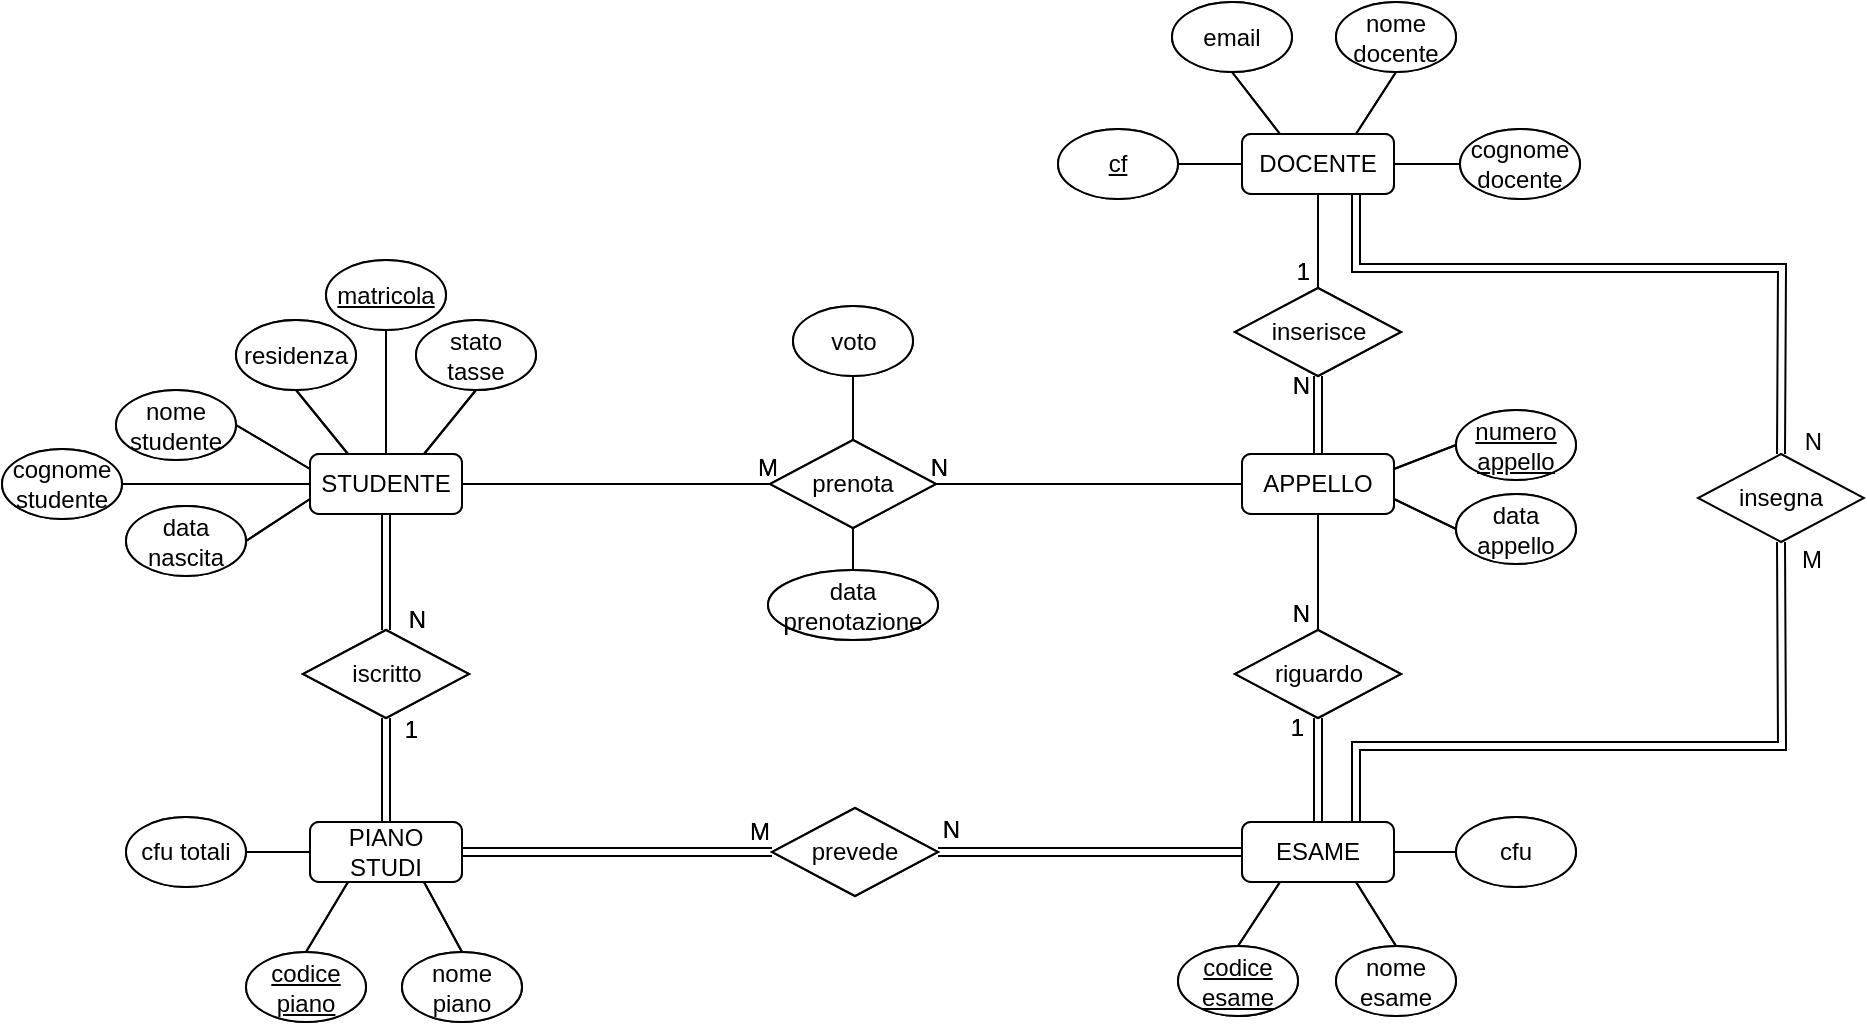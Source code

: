 <mxfile version="26.0.13" pages="2">
  <diagram name="segreteriaEER" id="5A_BYCfsKlQ3At6qvxxS">
    <mxGraphModel dx="1195" dy="658" grid="0" gridSize="3" guides="1" tooltips="1" connect="1" arrows="1" fold="1" page="1" pageScale="1" pageWidth="827" pageHeight="1169" math="0" shadow="0">
      <root>
        <mxCell id="0" />
        <mxCell id="1" parent="0" />
        <mxCell id="Ojy3kCbpQ-x1X5rMnYuP-1" value="STUDENTE" style="rounded=1;whiteSpace=wrap;html=1;" vertex="1" parent="1">
          <mxGeometry x="169" y="238" width="76" height="30" as="geometry" />
        </mxCell>
        <mxCell id="Ojy3kCbpQ-x1X5rMnYuP-2" value="&lt;u&gt;matricola&lt;/u&gt;" style="ellipse;whiteSpace=wrap;html=1;" vertex="1" parent="1">
          <mxGeometry x="177" y="141" width="60" height="35" as="geometry" />
        </mxCell>
        <mxCell id="Ojy3kCbpQ-x1X5rMnYuP-3" value="nome studente" style="ellipse;whiteSpace=wrap;html=1;" vertex="1" parent="1">
          <mxGeometry x="72" y="206" width="60" height="35" as="geometry" />
        </mxCell>
        <mxCell id="Ojy3kCbpQ-x1X5rMnYuP-4" value="cognome studente" style="ellipse;whiteSpace=wrap;html=1;" vertex="1" parent="1">
          <mxGeometry x="15" y="235.5" width="60" height="35" as="geometry" />
        </mxCell>
        <mxCell id="Ojy3kCbpQ-x1X5rMnYuP-5" value="data nascita" style="ellipse;whiteSpace=wrap;html=1;" vertex="1" parent="1">
          <mxGeometry x="77" y="264" width="60" height="35" as="geometry" />
        </mxCell>
        <mxCell id="Ojy3kCbpQ-x1X5rMnYuP-6" value="residenza" style="ellipse;whiteSpace=wrap;html=1;" vertex="1" parent="1">
          <mxGeometry x="132" y="171" width="60" height="35" as="geometry" />
        </mxCell>
        <mxCell id="Ojy3kCbpQ-x1X5rMnYuP-8" value="stato tasse" style="ellipse;whiteSpace=wrap;html=1;" vertex="1" parent="1">
          <mxGeometry x="222" y="171" width="60" height="35" as="geometry" />
        </mxCell>
        <mxCell id="Ojy3kCbpQ-x1X5rMnYuP-10" value="DOCENTE" style="rounded=1;whiteSpace=wrap;html=1;" vertex="1" parent="1">
          <mxGeometry x="635" y="78" width="76" height="30" as="geometry" />
        </mxCell>
        <mxCell id="Ojy3kCbpQ-x1X5rMnYuP-11" value="&lt;u&gt;cf&lt;/u&gt;" style="ellipse;whiteSpace=wrap;html=1;" vertex="1" parent="1">
          <mxGeometry x="543" y="75.5" width="60" height="35" as="geometry" />
        </mxCell>
        <mxCell id="Ojy3kCbpQ-x1X5rMnYuP-12" value="nome&lt;div&gt;docente&lt;/div&gt;" style="ellipse;whiteSpace=wrap;html=1;" vertex="1" parent="1">
          <mxGeometry x="682" y="12" width="60" height="35" as="geometry" />
        </mxCell>
        <mxCell id="Ojy3kCbpQ-x1X5rMnYuP-13" value="cognome&lt;div&gt;docente&lt;/div&gt;" style="ellipse;whiteSpace=wrap;html=1;" vertex="1" parent="1">
          <mxGeometry x="744" y="75.5" width="60" height="35" as="geometry" />
        </mxCell>
        <mxCell id="Ojy3kCbpQ-x1X5rMnYuP-14" value="email" style="ellipse;whiteSpace=wrap;html=1;" vertex="1" parent="1">
          <mxGeometry x="600" y="12" width="60" height="35" as="geometry" />
        </mxCell>
        <mxCell id="Ojy3kCbpQ-x1X5rMnYuP-15" value="ESAME" style="rounded=1;whiteSpace=wrap;html=1;" vertex="1" parent="1">
          <mxGeometry x="635" y="422" width="76" height="30" as="geometry" />
        </mxCell>
        <mxCell id="Ojy3kCbpQ-x1X5rMnYuP-16" value="&lt;u&gt;codice esame&lt;/u&gt;" style="ellipse;whiteSpace=wrap;html=1;" vertex="1" parent="1">
          <mxGeometry x="603" y="484" width="60" height="35" as="geometry" />
        </mxCell>
        <mxCell id="Ojy3kCbpQ-x1X5rMnYuP-17" value="cfu" style="ellipse;whiteSpace=wrap;html=1;" vertex="1" parent="1">
          <mxGeometry x="742" y="419.5" width="60" height="35" as="geometry" />
        </mxCell>
        <mxCell id="Ojy3kCbpQ-x1X5rMnYuP-18" value="nome esame" style="ellipse;whiteSpace=wrap;html=1;" vertex="1" parent="1">
          <mxGeometry x="682" y="484" width="60" height="35" as="geometry" />
        </mxCell>
        <mxCell id="Ojy3kCbpQ-x1X5rMnYuP-19" value="APPELLO" style="rounded=1;whiteSpace=wrap;html=1;" vertex="1" parent="1">
          <mxGeometry x="635" y="238" width="76" height="30" as="geometry" />
        </mxCell>
        <mxCell id="Ojy3kCbpQ-x1X5rMnYuP-20" value="&lt;u&gt;numero appello&lt;/u&gt;" style="ellipse;whiteSpace=wrap;html=1;" vertex="1" parent="1">
          <mxGeometry x="742" y="216" width="60" height="35" as="geometry" />
        </mxCell>
        <mxCell id="Ojy3kCbpQ-x1X5rMnYuP-21" value="data appello" style="ellipse;whiteSpace=wrap;html=1;" vertex="1" parent="1">
          <mxGeometry x="742" y="258" width="60" height="35" as="geometry" />
        </mxCell>
        <mxCell id="Ojy3kCbpQ-x1X5rMnYuP-24" value="inserisce" style="shape=rhombus;perimeter=rhombusPerimeter;whiteSpace=wrap;html=1;align=center;" vertex="1" parent="1">
          <mxGeometry x="631.5" y="155" width="83" height="44" as="geometry" />
        </mxCell>
        <mxCell id="Ojy3kCbpQ-x1X5rMnYuP-25" value="" style="endArrow=none;html=1;rounded=0;exitX=0.5;exitY=1;exitDx=0;exitDy=0;entryX=0.5;entryY=0;entryDx=0;entryDy=0;" edge="1" parent="1" source="Ojy3kCbpQ-x1X5rMnYuP-10" target="Ojy3kCbpQ-x1X5rMnYuP-24">
          <mxGeometry relative="1" as="geometry">
            <mxPoint x="364" y="218" as="sourcePoint" />
            <mxPoint x="524" y="218" as="targetPoint" />
          </mxGeometry>
        </mxCell>
        <mxCell id="Ojy3kCbpQ-x1X5rMnYuP-26" value="1" style="resizable=0;html=1;whiteSpace=wrap;align=right;verticalAlign=bottom;" connectable="0" vertex="1" parent="Ojy3kCbpQ-x1X5rMnYuP-25">
          <mxGeometry x="1" relative="1" as="geometry">
            <mxPoint x="-3" as="offset" />
          </mxGeometry>
        </mxCell>
        <mxCell id="Ojy3kCbpQ-x1X5rMnYuP-27" value="" style="shape=link;html=1;rounded=0;entryX=0.5;entryY=1;entryDx=0;entryDy=0;exitX=0.5;exitY=0;exitDx=0;exitDy=0;" edge="1" parent="1" source="Ojy3kCbpQ-x1X5rMnYuP-19" target="Ojy3kCbpQ-x1X5rMnYuP-24">
          <mxGeometry relative="1" as="geometry">
            <mxPoint x="364" y="218" as="sourcePoint" />
            <mxPoint x="524" y="218" as="targetPoint" />
          </mxGeometry>
        </mxCell>
        <mxCell id="Ojy3kCbpQ-x1X5rMnYuP-28" value="N" style="resizable=0;html=1;whiteSpace=wrap;align=right;verticalAlign=bottom;" connectable="0" vertex="1" parent="Ojy3kCbpQ-x1X5rMnYuP-27">
          <mxGeometry x="1" relative="1" as="geometry">
            <mxPoint x="-3" y="13" as="offset" />
          </mxGeometry>
        </mxCell>
        <mxCell id="Ojy3kCbpQ-x1X5rMnYuP-29" value="riguardo" style="shape=rhombus;perimeter=rhombusPerimeter;whiteSpace=wrap;html=1;align=center;" vertex="1" parent="1">
          <mxGeometry x="631.5" y="326" width="83" height="44" as="geometry" />
        </mxCell>
        <mxCell id="Ojy3kCbpQ-x1X5rMnYuP-32" value="" style="shape=link;html=1;rounded=0;entryX=0.5;entryY=1;entryDx=0;entryDy=0;exitX=0.5;exitY=0;exitDx=0;exitDy=0;" edge="1" parent="1" source="Ojy3kCbpQ-x1X5rMnYuP-15" target="Ojy3kCbpQ-x1X5rMnYuP-29">
          <mxGeometry relative="1" as="geometry">
            <mxPoint x="683" y="278" as="sourcePoint" />
            <mxPoint x="683" y="336" as="targetPoint" />
          </mxGeometry>
        </mxCell>
        <mxCell id="Ojy3kCbpQ-x1X5rMnYuP-33" value="1" style="resizable=0;html=1;whiteSpace=wrap;align=right;verticalAlign=bottom;" connectable="0" vertex="1" parent="Ojy3kCbpQ-x1X5rMnYuP-32">
          <mxGeometry x="1" relative="1" as="geometry">
            <mxPoint x="-6" y="13" as="offset" />
          </mxGeometry>
        </mxCell>
        <mxCell id="Ojy3kCbpQ-x1X5rMnYuP-34" value="" style="endArrow=none;html=1;rounded=0;exitX=0.5;exitY=1;exitDx=0;exitDy=0;entryX=0.5;entryY=0;entryDx=0;entryDy=0;" edge="1" parent="1" source="Ojy3kCbpQ-x1X5rMnYuP-19" target="Ojy3kCbpQ-x1X5rMnYuP-29">
          <mxGeometry relative="1" as="geometry">
            <mxPoint x="683" y="118" as="sourcePoint" />
            <mxPoint x="683" y="165" as="targetPoint" />
          </mxGeometry>
        </mxCell>
        <mxCell id="Ojy3kCbpQ-x1X5rMnYuP-35" value="N" style="resizable=0;html=1;whiteSpace=wrap;align=right;verticalAlign=bottom;" connectable="0" vertex="1" parent="Ojy3kCbpQ-x1X5rMnYuP-34">
          <mxGeometry x="1" relative="1" as="geometry">
            <mxPoint x="-3" as="offset" />
          </mxGeometry>
        </mxCell>
        <mxCell id="Ojy3kCbpQ-x1X5rMnYuP-47" value="prenota" style="shape=rhombus;perimeter=rhombusPerimeter;whiteSpace=wrap;html=1;align=center;" vertex="1" parent="1">
          <mxGeometry x="399" y="231" width="83" height="44" as="geometry" />
        </mxCell>
        <mxCell id="Ojy3kCbpQ-x1X5rMnYuP-48" value="" style="endArrow=none;html=1;rounded=0;exitX=0;exitY=0.5;exitDx=0;exitDy=0;entryX=1;entryY=0.5;entryDx=0;entryDy=0;" edge="1" parent="1" source="Ojy3kCbpQ-x1X5rMnYuP-19" target="Ojy3kCbpQ-x1X5rMnYuP-47">
          <mxGeometry relative="1" as="geometry">
            <mxPoint x="683" y="118" as="sourcePoint" />
            <mxPoint x="683" y="165" as="targetPoint" />
          </mxGeometry>
        </mxCell>
        <mxCell id="Ojy3kCbpQ-x1X5rMnYuP-49" value="N" style="resizable=0;html=1;whiteSpace=wrap;align=right;verticalAlign=bottom;" connectable="0" vertex="1" parent="Ojy3kCbpQ-x1X5rMnYuP-48">
          <mxGeometry x="1" relative="1" as="geometry">
            <mxPoint x="7" as="offset" />
          </mxGeometry>
        </mxCell>
        <mxCell id="Ojy3kCbpQ-x1X5rMnYuP-51" value="" style="endArrow=none;html=1;rounded=0;exitX=1;exitY=0.5;exitDx=0;exitDy=0;entryX=0;entryY=0.5;entryDx=0;entryDy=0;" edge="1" parent="1" source="Ojy3kCbpQ-x1X5rMnYuP-1" target="Ojy3kCbpQ-x1X5rMnYuP-47">
          <mxGeometry relative="1" as="geometry">
            <mxPoint x="645" y="263" as="sourcePoint" />
            <mxPoint x="498" y="263" as="targetPoint" />
          </mxGeometry>
        </mxCell>
        <mxCell id="Ojy3kCbpQ-x1X5rMnYuP-52" value="M" style="resizable=0;html=1;whiteSpace=wrap;align=right;verticalAlign=bottom;" connectable="0" vertex="1" parent="Ojy3kCbpQ-x1X5rMnYuP-51">
          <mxGeometry x="1" relative="1" as="geometry">
            <mxPoint x="5" as="offset" />
          </mxGeometry>
        </mxCell>
        <mxCell id="Ojy3kCbpQ-x1X5rMnYuP-53" value="voto" style="ellipse;whiteSpace=wrap;html=1;" vertex="1" parent="1">
          <mxGeometry x="410.5" y="164" width="60" height="35" as="geometry" />
        </mxCell>
        <mxCell id="Ojy3kCbpQ-x1X5rMnYuP-54" value="data prenotazione" style="ellipse;whiteSpace=wrap;html=1;" vertex="1" parent="1">
          <mxGeometry x="398" y="296" width="85" height="35" as="geometry" />
        </mxCell>
        <mxCell id="Ojy3kCbpQ-x1X5rMnYuP-55" value="PIANO STUDI" style="rounded=1;whiteSpace=wrap;html=1;" vertex="1" parent="1">
          <mxGeometry x="169" y="422" width="76" height="30" as="geometry" />
        </mxCell>
        <mxCell id="Ojy3kCbpQ-x1X5rMnYuP-56" value="prevede" style="shape=rhombus;perimeter=rhombusPerimeter;whiteSpace=wrap;html=1;align=center;" vertex="1" parent="1">
          <mxGeometry x="400" y="415" width="83" height="44" as="geometry" />
        </mxCell>
        <mxCell id="Ojy3kCbpQ-x1X5rMnYuP-57" value="" style="shape=link;html=1;rounded=0;entryX=1;entryY=0.5;entryDx=0;entryDy=0;exitX=0;exitY=0.5;exitDx=0;exitDy=0;" edge="1" parent="1" source="Ojy3kCbpQ-x1X5rMnYuP-15" target="Ojy3kCbpQ-x1X5rMnYuP-56">
          <mxGeometry relative="1" as="geometry">
            <mxPoint x="553" y="498" as="sourcePoint" />
            <mxPoint x="553" y="446" as="targetPoint" />
          </mxGeometry>
        </mxCell>
        <mxCell id="Ojy3kCbpQ-x1X5rMnYuP-58" value="N" style="resizable=0;html=1;whiteSpace=wrap;align=right;verticalAlign=bottom;" connectable="0" vertex="1" parent="Ojy3kCbpQ-x1X5rMnYuP-57">
          <mxGeometry x="1" relative="1" as="geometry">
            <mxPoint x="12" y="-3" as="offset" />
          </mxGeometry>
        </mxCell>
        <mxCell id="Ojy3kCbpQ-x1X5rMnYuP-59" value="" style="shape=link;html=1;rounded=0;entryX=0;entryY=0.5;entryDx=0;entryDy=0;exitX=1;exitY=0.5;exitDx=0;exitDy=0;" edge="1" parent="1" source="Ojy3kCbpQ-x1X5rMnYuP-55" target="Ojy3kCbpQ-x1X5rMnYuP-56">
          <mxGeometry relative="1" as="geometry">
            <mxPoint x="645" y="447" as="sourcePoint" />
            <mxPoint x="493" y="447" as="targetPoint" />
          </mxGeometry>
        </mxCell>
        <mxCell id="Ojy3kCbpQ-x1X5rMnYuP-60" value="M" style="resizable=0;html=1;whiteSpace=wrap;align=right;verticalAlign=bottom;" connectable="0" vertex="1" parent="Ojy3kCbpQ-x1X5rMnYuP-59">
          <mxGeometry x="1" relative="1" as="geometry">
            <mxPoint y="-2" as="offset" />
          </mxGeometry>
        </mxCell>
        <mxCell id="Ojy3kCbpQ-x1X5rMnYuP-62" value="iscritto" style="shape=rhombus;perimeter=rhombusPerimeter;whiteSpace=wrap;html=1;align=center;" vertex="1" parent="1">
          <mxGeometry x="165.5" y="326" width="83" height="44" as="geometry" />
        </mxCell>
        <mxCell id="Ojy3kCbpQ-x1X5rMnYuP-63" value="" style="shape=link;html=1;rounded=0;entryX=0.5;entryY=1;entryDx=0;entryDy=0;exitX=0.5;exitY=0;exitDx=0;exitDy=0;" edge="1" parent="1" source="Ojy3kCbpQ-x1X5rMnYuP-55" target="Ojy3kCbpQ-x1X5rMnYuP-62">
          <mxGeometry relative="1" as="geometry">
            <mxPoint x="259" y="447" as="sourcePoint" />
            <mxPoint x="410" y="447" as="targetPoint" />
          </mxGeometry>
        </mxCell>
        <mxCell id="Ojy3kCbpQ-x1X5rMnYuP-64" value="1" style="resizable=0;html=1;whiteSpace=wrap;align=right;verticalAlign=bottom;" connectable="0" vertex="1" parent="Ojy3kCbpQ-x1X5rMnYuP-63">
          <mxGeometry x="1" relative="1" as="geometry">
            <mxPoint x="17" y="14" as="offset" />
          </mxGeometry>
        </mxCell>
        <mxCell id="Ojy3kCbpQ-x1X5rMnYuP-65" value="" style="shape=link;html=1;rounded=0;entryX=0.5;entryY=0;entryDx=0;entryDy=0;exitX=0.5;exitY=1;exitDx=0;exitDy=0;" edge="1" parent="1" source="Ojy3kCbpQ-x1X5rMnYuP-1" target="Ojy3kCbpQ-x1X5rMnYuP-62">
          <mxGeometry relative="1" as="geometry">
            <mxPoint x="217" y="432" as="sourcePoint" />
            <mxPoint x="217" y="380" as="targetPoint" />
          </mxGeometry>
        </mxCell>
        <mxCell id="Ojy3kCbpQ-x1X5rMnYuP-66" value="N" style="resizable=0;html=1;whiteSpace=wrap;align=right;verticalAlign=bottom;" connectable="0" vertex="1" parent="Ojy3kCbpQ-x1X5rMnYuP-65">
          <mxGeometry x="1" relative="1" as="geometry">
            <mxPoint x="21" y="3" as="offset" />
          </mxGeometry>
        </mxCell>
        <mxCell id="Ojy3kCbpQ-x1X5rMnYuP-68" value="cfu totali" style="ellipse;whiteSpace=wrap;html=1;" vertex="1" parent="1">
          <mxGeometry x="77" y="419.5" width="60" height="35" as="geometry" />
        </mxCell>
        <mxCell id="Ojy3kCbpQ-x1X5rMnYuP-69" value="&lt;u&gt;codice piano&lt;/u&gt;" style="ellipse;whiteSpace=wrap;html=1;" vertex="1" parent="1">
          <mxGeometry x="137" y="487" width="60" height="35" as="geometry" />
        </mxCell>
        <mxCell id="Ojy3kCbpQ-x1X5rMnYuP-70" value="nome piano" style="ellipse;whiteSpace=wrap;html=1;" vertex="1" parent="1">
          <mxGeometry x="215" y="487" width="60" height="35" as="geometry" />
        </mxCell>
        <mxCell id="Ojy3kCbpQ-x1X5rMnYuP-71" value="" style="endArrow=none;html=1;rounded=0;exitX=0.25;exitY=1;exitDx=0;exitDy=0;entryX=0.5;entryY=0;entryDx=0;entryDy=0;" edge="1" parent="1" source="Ojy3kCbpQ-x1X5rMnYuP-55" target="Ojy3kCbpQ-x1X5rMnYuP-69">
          <mxGeometry width="50" height="50" relative="1" as="geometry">
            <mxPoint x="329" y="549" as="sourcePoint" />
            <mxPoint x="379" y="499" as="targetPoint" />
            <Array as="points" />
          </mxGeometry>
        </mxCell>
        <mxCell id="Ojy3kCbpQ-x1X5rMnYuP-72" value="" style="endArrow=none;html=1;rounded=0;exitX=0.75;exitY=1;exitDx=0;exitDy=0;entryX=0.5;entryY=0;entryDx=0;entryDy=0;" edge="1" parent="1" source="Ojy3kCbpQ-x1X5rMnYuP-55" target="Ojy3kCbpQ-x1X5rMnYuP-70">
          <mxGeometry width="50" height="50" relative="1" as="geometry">
            <mxPoint x="198" y="462" as="sourcePoint" />
            <mxPoint x="177" y="497" as="targetPoint" />
            <Array as="points" />
          </mxGeometry>
        </mxCell>
        <mxCell id="Ojy3kCbpQ-x1X5rMnYuP-73" value="" style="endArrow=none;html=1;rounded=0;exitX=1;exitY=0.5;exitDx=0;exitDy=0;entryX=0;entryY=0.5;entryDx=0;entryDy=0;" edge="1" parent="1" source="Ojy3kCbpQ-x1X5rMnYuP-68" target="Ojy3kCbpQ-x1X5rMnYuP-55">
          <mxGeometry width="50" height="50" relative="1" as="geometry">
            <mxPoint x="236" y="462" as="sourcePoint" />
            <mxPoint x="257" y="497" as="targetPoint" />
          </mxGeometry>
        </mxCell>
        <mxCell id="Ojy3kCbpQ-x1X5rMnYuP-74" value="" style="endArrow=none;html=1;rounded=0;entryX=0.5;entryY=0;entryDx=0;entryDy=0;exitX=0.5;exitY=1;exitDx=0;exitDy=0;" edge="1" parent="1" source="Ojy3kCbpQ-x1X5rMnYuP-47" target="Ojy3kCbpQ-x1X5rMnYuP-54">
          <mxGeometry width="50" height="50" relative="1" as="geometry">
            <mxPoint x="440" y="276" as="sourcePoint" />
            <mxPoint x="394" y="323" as="targetPoint" />
            <Array as="points" />
          </mxGeometry>
        </mxCell>
        <mxCell id="Ojy3kCbpQ-x1X5rMnYuP-76" value="" style="endArrow=none;html=1;rounded=0;entryX=0.5;entryY=0;entryDx=0;entryDy=0;exitX=0.5;exitY=1;exitDx=0;exitDy=0;" edge="1" parent="1" source="Ojy3kCbpQ-x1X5rMnYuP-53" target="Ojy3kCbpQ-x1X5rMnYuP-47">
          <mxGeometry width="50" height="50" relative="1" as="geometry">
            <mxPoint x="445" y="279" as="sourcePoint" />
            <mxPoint x="445" y="300" as="targetPoint" />
            <Array as="points" />
          </mxGeometry>
        </mxCell>
        <mxCell id="Ojy3kCbpQ-x1X5rMnYuP-77" value="" style="endArrow=none;html=1;rounded=0;exitX=0.25;exitY=1;exitDx=0;exitDy=0;entryX=0.5;entryY=0;entryDx=0;entryDy=0;" edge="1" parent="1" source="Ojy3kCbpQ-x1X5rMnYuP-15" target="Ojy3kCbpQ-x1X5rMnYuP-16">
          <mxGeometry width="50" height="50" relative="1" as="geometry">
            <mxPoint x="628" y="459" as="sourcePoint" />
            <mxPoint x="607" y="494" as="targetPoint" />
            <Array as="points" />
          </mxGeometry>
        </mxCell>
        <mxCell id="Ojy3kCbpQ-x1X5rMnYuP-78" value="" style="endArrow=none;html=1;rounded=0;exitX=0.75;exitY=1;exitDx=0;exitDy=0;entryX=0.5;entryY=0;entryDx=0;entryDy=0;" edge="1" parent="1" source="Ojy3kCbpQ-x1X5rMnYuP-15" target="Ojy3kCbpQ-x1X5rMnYuP-18">
          <mxGeometry width="50" height="50" relative="1" as="geometry">
            <mxPoint x="687" y="452" as="sourcePoint" />
            <mxPoint x="706" y="487" as="targetPoint" />
            <Array as="points" />
          </mxGeometry>
        </mxCell>
        <mxCell id="Ojy3kCbpQ-x1X5rMnYuP-79" value="" style="endArrow=none;html=1;rounded=0;exitX=1;exitY=0.5;exitDx=0;exitDy=0;entryX=0;entryY=0.5;entryDx=0;entryDy=0;" edge="1" parent="1" source="Ojy3kCbpQ-x1X5rMnYuP-15" target="Ojy3kCbpQ-x1X5rMnYuP-17">
          <mxGeometry width="50" height="50" relative="1" as="geometry">
            <mxPoint x="696" y="456" as="sourcePoint" />
            <mxPoint x="716" y="488" as="targetPoint" />
            <Array as="points" />
          </mxGeometry>
        </mxCell>
        <mxCell id="Ojy3kCbpQ-x1X5rMnYuP-84" value="" style="endArrow=none;html=1;rounded=0;entryX=0;entryY=0.5;entryDx=0;entryDy=0;exitX=1;exitY=0.75;exitDx=0;exitDy=0;" edge="1" parent="1" source="Ojy3kCbpQ-x1X5rMnYuP-19" target="Ojy3kCbpQ-x1X5rMnYuP-21">
          <mxGeometry width="50" height="50" relative="1" as="geometry">
            <mxPoint x="723" y="267" as="sourcePoint" />
            <mxPoint x="751" y="268" as="targetPoint" />
            <Array as="points" />
          </mxGeometry>
        </mxCell>
        <mxCell id="Ojy3kCbpQ-x1X5rMnYuP-85" value="" style="endArrow=none;html=1;rounded=0;entryX=0;entryY=0.5;entryDx=0;entryDy=0;exitX=1;exitY=0.25;exitDx=0;exitDy=0;" edge="1" parent="1" source="Ojy3kCbpQ-x1X5rMnYuP-19" target="Ojy3kCbpQ-x1X5rMnYuP-20">
          <mxGeometry width="50" height="50" relative="1" as="geometry">
            <mxPoint x="714" y="264" as="sourcePoint" />
            <mxPoint x="745" y="289" as="targetPoint" />
            <Array as="points" />
          </mxGeometry>
        </mxCell>
        <mxCell id="Ojy3kCbpQ-x1X5rMnYuP-86" value="" style="endArrow=none;html=1;rounded=0;entryX=0;entryY=0.5;entryDx=0;entryDy=0;exitX=1;exitY=0.5;exitDx=0;exitDy=0;" edge="1" parent="1" source="Ojy3kCbpQ-x1X5rMnYuP-10" target="Ojy3kCbpQ-x1X5rMnYuP-13">
          <mxGeometry width="50" height="50" relative="1" as="geometry">
            <mxPoint x="717" y="96" as="sourcePoint" />
            <mxPoint x="748" y="121" as="targetPoint" />
            <Array as="points" />
          </mxGeometry>
        </mxCell>
        <mxCell id="Ojy3kCbpQ-x1X5rMnYuP-87" value="" style="endArrow=none;html=1;rounded=0;entryX=0;entryY=0.5;entryDx=0;entryDy=0;exitX=1;exitY=0.5;exitDx=0;exitDy=0;" edge="1" parent="1" source="Ojy3kCbpQ-x1X5rMnYuP-11" target="Ojy3kCbpQ-x1X5rMnYuP-10">
          <mxGeometry width="50" height="50" relative="1" as="geometry">
            <mxPoint x="714" y="96" as="sourcePoint" />
            <mxPoint x="751" y="124" as="targetPoint" />
            <Array as="points" />
          </mxGeometry>
        </mxCell>
        <mxCell id="Ojy3kCbpQ-x1X5rMnYuP-88" value="" style="endArrow=none;html=1;rounded=0;entryX=0.5;entryY=1;entryDx=0;entryDy=0;exitX=0.75;exitY=0;exitDx=0;exitDy=0;" edge="1" parent="1" source="Ojy3kCbpQ-x1X5rMnYuP-10" target="Ojy3kCbpQ-x1X5rMnYuP-12">
          <mxGeometry width="50" height="50" relative="1" as="geometry">
            <mxPoint x="717" y="99" as="sourcePoint" />
            <mxPoint x="754" y="127" as="targetPoint" />
            <Array as="points" />
          </mxGeometry>
        </mxCell>
        <mxCell id="Ojy3kCbpQ-x1X5rMnYuP-89" value="" style="endArrow=none;html=1;rounded=0;entryX=0.5;entryY=1;entryDx=0;entryDy=0;exitX=0.25;exitY=0;exitDx=0;exitDy=0;" edge="1" parent="1" source="Ojy3kCbpQ-x1X5rMnYuP-10" target="Ojy3kCbpQ-x1X5rMnYuP-14">
          <mxGeometry width="50" height="50" relative="1" as="geometry">
            <mxPoint x="720" y="102" as="sourcePoint" />
            <mxPoint x="757" y="130" as="targetPoint" />
            <Array as="points" />
          </mxGeometry>
        </mxCell>
        <mxCell id="Ojy3kCbpQ-x1X5rMnYuP-90" value="" style="endArrow=none;html=1;rounded=0;entryX=0.75;entryY=0;entryDx=0;entryDy=0;exitX=0.5;exitY=1;exitDx=0;exitDy=0;" edge="1" parent="1" source="Ojy3kCbpQ-x1X5rMnYuP-8" target="Ojy3kCbpQ-x1X5rMnYuP-1">
          <mxGeometry width="50" height="50" relative="1" as="geometry">
            <mxPoint x="186" y="199" as="sourcePoint" />
            <mxPoint x="223" y="227" as="targetPoint" />
            <Array as="points" />
          </mxGeometry>
        </mxCell>
        <mxCell id="Ojy3kCbpQ-x1X5rMnYuP-92" value="" style="endArrow=none;html=1;rounded=0;entryX=0.5;entryY=0;entryDx=0;entryDy=0;exitX=0.5;exitY=1;exitDx=0;exitDy=0;" edge="1" parent="1" source="Ojy3kCbpQ-x1X5rMnYuP-2" target="Ojy3kCbpQ-x1X5rMnYuP-1">
          <mxGeometry width="50" height="50" relative="1" as="geometry">
            <mxPoint x="278" y="214" as="sourcePoint" />
            <mxPoint x="229" y="241" as="targetPoint" />
            <Array as="points" />
          </mxGeometry>
        </mxCell>
        <mxCell id="Ojy3kCbpQ-x1X5rMnYuP-93" value="" style="endArrow=none;html=1;rounded=0;entryX=0.25;entryY=0;entryDx=0;entryDy=0;exitX=0.5;exitY=1;exitDx=0;exitDy=0;" edge="1" parent="1" source="Ojy3kCbpQ-x1X5rMnYuP-6" target="Ojy3kCbpQ-x1X5rMnYuP-1">
          <mxGeometry width="50" height="50" relative="1" as="geometry">
            <mxPoint x="281" y="217" as="sourcePoint" />
            <mxPoint x="232" y="244" as="targetPoint" />
            <Array as="points" />
          </mxGeometry>
        </mxCell>
        <mxCell id="Ojy3kCbpQ-x1X5rMnYuP-94" value="" style="endArrow=none;html=1;rounded=0;entryX=0;entryY=0.5;entryDx=0;entryDy=0;exitX=1;exitY=0.5;exitDx=0;exitDy=0;" edge="1" parent="1" source="Ojy3kCbpQ-x1X5rMnYuP-4" target="Ojy3kCbpQ-x1X5rMnYuP-1">
          <mxGeometry width="50" height="50" relative="1" as="geometry">
            <mxPoint x="210" y="179" as="sourcePoint" />
            <mxPoint x="210" y="241" as="targetPoint" />
            <Array as="points" />
          </mxGeometry>
        </mxCell>
        <mxCell id="Ojy3kCbpQ-x1X5rMnYuP-95" value="" style="endArrow=none;html=1;rounded=0;entryX=1;entryY=0.5;entryDx=0;entryDy=0;exitX=0;exitY=0.75;exitDx=0;exitDy=0;" edge="1" parent="1" source="Ojy3kCbpQ-x1X5rMnYuP-1" target="Ojy3kCbpQ-x1X5rMnYuP-5">
          <mxGeometry width="50" height="50" relative="1" as="geometry">
            <mxPoint x="213" y="182" as="sourcePoint" />
            <mxPoint x="213" y="244" as="targetPoint" />
            <Array as="points" />
          </mxGeometry>
        </mxCell>
        <mxCell id="Ojy3kCbpQ-x1X5rMnYuP-96" value="" style="endArrow=none;html=1;rounded=0;entryX=1;entryY=0.5;entryDx=0;entryDy=0;exitX=0;exitY=0.25;exitDx=0;exitDy=0;" edge="1" parent="1" source="Ojy3kCbpQ-x1X5rMnYuP-1" target="Ojy3kCbpQ-x1X5rMnYuP-3">
          <mxGeometry width="50" height="50" relative="1" as="geometry">
            <mxPoint x="216" y="185" as="sourcePoint" />
            <mxPoint x="216" y="247" as="targetPoint" />
            <Array as="points" />
          </mxGeometry>
        </mxCell>
        <mxCell id="cyh0WrEw5pSis3EcXSIq-1" value="STUDENTE" style="rounded=1;whiteSpace=wrap;html=1;" vertex="1" parent="1">
          <mxGeometry x="169" y="238" width="76" height="30" as="geometry" />
        </mxCell>
        <mxCell id="cyh0WrEw5pSis3EcXSIq-2" value="&lt;u&gt;matricola&lt;/u&gt;" style="ellipse;whiteSpace=wrap;html=1;" vertex="1" parent="1">
          <mxGeometry x="177" y="141" width="60" height="35" as="geometry" />
        </mxCell>
        <mxCell id="cyh0WrEw5pSis3EcXSIq-3" value="nome studente" style="ellipse;whiteSpace=wrap;html=1;" vertex="1" parent="1">
          <mxGeometry x="72" y="206" width="60" height="35" as="geometry" />
        </mxCell>
        <mxCell id="cyh0WrEw5pSis3EcXSIq-4" value="cognome studente" style="ellipse;whiteSpace=wrap;html=1;" vertex="1" parent="1">
          <mxGeometry x="15" y="235.5" width="60" height="35" as="geometry" />
        </mxCell>
        <mxCell id="cyh0WrEw5pSis3EcXSIq-5" value="data nascita" style="ellipse;whiteSpace=wrap;html=1;" vertex="1" parent="1">
          <mxGeometry x="77" y="264" width="60" height="35" as="geometry" />
        </mxCell>
        <mxCell id="cyh0WrEw5pSis3EcXSIq-6" value="residenza" style="ellipse;whiteSpace=wrap;html=1;" vertex="1" parent="1">
          <mxGeometry x="132" y="171" width="60" height="35" as="geometry" />
        </mxCell>
        <mxCell id="cyh0WrEw5pSis3EcXSIq-7" value="stato tasse" style="ellipse;whiteSpace=wrap;html=1;" vertex="1" parent="1">
          <mxGeometry x="222" y="171" width="60" height="35" as="geometry" />
        </mxCell>
        <mxCell id="cyh0WrEw5pSis3EcXSIq-8" value="DOCENTE" style="rounded=1;whiteSpace=wrap;html=1;" vertex="1" parent="1">
          <mxGeometry x="635" y="78" width="76" height="30" as="geometry" />
        </mxCell>
        <mxCell id="cyh0WrEw5pSis3EcXSIq-9" value="&lt;u&gt;cf&lt;/u&gt;" style="ellipse;whiteSpace=wrap;html=1;" vertex="1" parent="1">
          <mxGeometry x="543" y="75.5" width="60" height="35" as="geometry" />
        </mxCell>
        <mxCell id="cyh0WrEw5pSis3EcXSIq-10" value="nome&lt;div&gt;docente&lt;/div&gt;" style="ellipse;whiteSpace=wrap;html=1;" vertex="1" parent="1">
          <mxGeometry x="682" y="12" width="60" height="35" as="geometry" />
        </mxCell>
        <mxCell id="cyh0WrEw5pSis3EcXSIq-11" value="cognome&lt;div&gt;docente&lt;/div&gt;" style="ellipse;whiteSpace=wrap;html=1;" vertex="1" parent="1">
          <mxGeometry x="744" y="75.5" width="60" height="35" as="geometry" />
        </mxCell>
        <mxCell id="cyh0WrEw5pSis3EcXSIq-12" value="email" style="ellipse;whiteSpace=wrap;html=1;" vertex="1" parent="1">
          <mxGeometry x="600" y="12" width="60" height="35" as="geometry" />
        </mxCell>
        <mxCell id="cyh0WrEw5pSis3EcXSIq-13" value="ESAME" style="rounded=1;whiteSpace=wrap;html=1;" vertex="1" parent="1">
          <mxGeometry x="635" y="422" width="76" height="30" as="geometry" />
        </mxCell>
        <mxCell id="cyh0WrEw5pSis3EcXSIq-14" value="&lt;u&gt;codice esame&lt;/u&gt;" style="ellipse;whiteSpace=wrap;html=1;" vertex="1" parent="1">
          <mxGeometry x="603" y="484" width="60" height="35" as="geometry" />
        </mxCell>
        <mxCell id="cyh0WrEw5pSis3EcXSIq-15" value="cfu" style="ellipse;whiteSpace=wrap;html=1;" vertex="1" parent="1">
          <mxGeometry x="742" y="419.5" width="60" height="35" as="geometry" />
        </mxCell>
        <mxCell id="cyh0WrEw5pSis3EcXSIq-16" value="nome esame" style="ellipse;whiteSpace=wrap;html=1;" vertex="1" parent="1">
          <mxGeometry x="682" y="484" width="60" height="35" as="geometry" />
        </mxCell>
        <mxCell id="cyh0WrEw5pSis3EcXSIq-17" value="APPELLO" style="rounded=1;whiteSpace=wrap;html=1;" vertex="1" parent="1">
          <mxGeometry x="635" y="238" width="76" height="30" as="geometry" />
        </mxCell>
        <mxCell id="cyh0WrEw5pSis3EcXSIq-18" value="&lt;u&gt;numero appello&lt;/u&gt;" style="ellipse;whiteSpace=wrap;html=1;" vertex="1" parent="1">
          <mxGeometry x="742" y="216" width="60" height="35" as="geometry" />
        </mxCell>
        <mxCell id="cyh0WrEw5pSis3EcXSIq-19" value="data appello" style="ellipse;whiteSpace=wrap;html=1;" vertex="1" parent="1">
          <mxGeometry x="742" y="258" width="60" height="35" as="geometry" />
        </mxCell>
        <mxCell id="cyh0WrEw5pSis3EcXSIq-20" value="inserisce" style="shape=rhombus;perimeter=rhombusPerimeter;whiteSpace=wrap;html=1;align=center;" vertex="1" parent="1">
          <mxGeometry x="631.5" y="155" width="83" height="44" as="geometry" />
        </mxCell>
        <mxCell id="cyh0WrEw5pSis3EcXSIq-21" value="" style="endArrow=none;html=1;rounded=0;exitX=0.5;exitY=1;exitDx=0;exitDy=0;entryX=0.5;entryY=0;entryDx=0;entryDy=0;" edge="1" parent="1" source="cyh0WrEw5pSis3EcXSIq-8" target="cyh0WrEw5pSis3EcXSIq-20">
          <mxGeometry relative="1" as="geometry">
            <mxPoint x="364" y="218" as="sourcePoint" />
            <mxPoint x="524" y="218" as="targetPoint" />
          </mxGeometry>
        </mxCell>
        <mxCell id="cyh0WrEw5pSis3EcXSIq-22" value="1" style="resizable=0;html=1;whiteSpace=wrap;align=right;verticalAlign=bottom;" connectable="0" vertex="1" parent="cyh0WrEw5pSis3EcXSIq-21">
          <mxGeometry x="1" relative="1" as="geometry">
            <mxPoint x="-3" as="offset" />
          </mxGeometry>
        </mxCell>
        <mxCell id="cyh0WrEw5pSis3EcXSIq-23" value="" style="shape=link;html=1;rounded=0;entryX=0.5;entryY=1;entryDx=0;entryDy=0;exitX=0.5;exitY=0;exitDx=0;exitDy=0;" edge="1" parent="1" source="cyh0WrEw5pSis3EcXSIq-17" target="cyh0WrEw5pSis3EcXSIq-20">
          <mxGeometry relative="1" as="geometry">
            <mxPoint x="364" y="218" as="sourcePoint" />
            <mxPoint x="524" y="218" as="targetPoint" />
          </mxGeometry>
        </mxCell>
        <mxCell id="cyh0WrEw5pSis3EcXSIq-24" value="N" style="resizable=0;html=1;whiteSpace=wrap;align=right;verticalAlign=bottom;" connectable="0" vertex="1" parent="cyh0WrEw5pSis3EcXSIq-23">
          <mxGeometry x="1" relative="1" as="geometry">
            <mxPoint x="-3" y="13" as="offset" />
          </mxGeometry>
        </mxCell>
        <mxCell id="cyh0WrEw5pSis3EcXSIq-25" value="riguardo" style="shape=rhombus;perimeter=rhombusPerimeter;whiteSpace=wrap;html=1;align=center;" vertex="1" parent="1">
          <mxGeometry x="631.5" y="326" width="83" height="44" as="geometry" />
        </mxCell>
        <mxCell id="cyh0WrEw5pSis3EcXSIq-26" value="" style="shape=link;html=1;rounded=0;entryX=0.5;entryY=1;entryDx=0;entryDy=0;exitX=0.5;exitY=0;exitDx=0;exitDy=0;" edge="1" parent="1" source="cyh0WrEw5pSis3EcXSIq-13" target="cyh0WrEw5pSis3EcXSIq-25">
          <mxGeometry relative="1" as="geometry">
            <mxPoint x="683" y="278" as="sourcePoint" />
            <mxPoint x="683" y="336" as="targetPoint" />
          </mxGeometry>
        </mxCell>
        <mxCell id="cyh0WrEw5pSis3EcXSIq-27" value="1" style="resizable=0;html=1;whiteSpace=wrap;align=right;verticalAlign=bottom;" connectable="0" vertex="1" parent="cyh0WrEw5pSis3EcXSIq-26">
          <mxGeometry x="1" relative="1" as="geometry">
            <mxPoint x="-6" y="13" as="offset" />
          </mxGeometry>
        </mxCell>
        <mxCell id="cyh0WrEw5pSis3EcXSIq-28" value="" style="endArrow=none;html=1;rounded=0;exitX=0.5;exitY=1;exitDx=0;exitDy=0;entryX=0.5;entryY=0;entryDx=0;entryDy=0;" edge="1" parent="1" source="cyh0WrEw5pSis3EcXSIq-17" target="cyh0WrEw5pSis3EcXSIq-25">
          <mxGeometry relative="1" as="geometry">
            <mxPoint x="683" y="118" as="sourcePoint" />
            <mxPoint x="683" y="165" as="targetPoint" />
          </mxGeometry>
        </mxCell>
        <mxCell id="cyh0WrEw5pSis3EcXSIq-29" value="N" style="resizable=0;html=1;whiteSpace=wrap;align=right;verticalAlign=bottom;" connectable="0" vertex="1" parent="cyh0WrEw5pSis3EcXSIq-28">
          <mxGeometry x="1" relative="1" as="geometry">
            <mxPoint x="-3" as="offset" />
          </mxGeometry>
        </mxCell>
        <mxCell id="cyh0WrEw5pSis3EcXSIq-30" value="prenota" style="shape=rhombus;perimeter=rhombusPerimeter;whiteSpace=wrap;html=1;align=center;" vertex="1" parent="1">
          <mxGeometry x="399" y="231" width="83" height="44" as="geometry" />
        </mxCell>
        <mxCell id="cyh0WrEw5pSis3EcXSIq-31" value="" style="endArrow=none;html=1;rounded=0;exitX=0;exitY=0.5;exitDx=0;exitDy=0;entryX=1;entryY=0.5;entryDx=0;entryDy=0;" edge="1" parent="1" source="cyh0WrEw5pSis3EcXSIq-17" target="cyh0WrEw5pSis3EcXSIq-30">
          <mxGeometry relative="1" as="geometry">
            <mxPoint x="683" y="118" as="sourcePoint" />
            <mxPoint x="683" y="165" as="targetPoint" />
          </mxGeometry>
        </mxCell>
        <mxCell id="cyh0WrEw5pSis3EcXSIq-32" value="N" style="resizable=0;html=1;whiteSpace=wrap;align=right;verticalAlign=bottom;" connectable="0" vertex="1" parent="cyh0WrEw5pSis3EcXSIq-31">
          <mxGeometry x="1" relative="1" as="geometry">
            <mxPoint x="7" as="offset" />
          </mxGeometry>
        </mxCell>
        <mxCell id="cyh0WrEw5pSis3EcXSIq-33" value="" style="endArrow=none;html=1;rounded=0;exitX=1;exitY=0.5;exitDx=0;exitDy=0;entryX=0;entryY=0.5;entryDx=0;entryDy=0;" edge="1" parent="1" source="cyh0WrEw5pSis3EcXSIq-1" target="cyh0WrEw5pSis3EcXSIq-30">
          <mxGeometry relative="1" as="geometry">
            <mxPoint x="645" y="263" as="sourcePoint" />
            <mxPoint x="498" y="263" as="targetPoint" />
          </mxGeometry>
        </mxCell>
        <mxCell id="cyh0WrEw5pSis3EcXSIq-34" value="M" style="resizable=0;html=1;whiteSpace=wrap;align=right;verticalAlign=bottom;" connectable="0" vertex="1" parent="cyh0WrEw5pSis3EcXSIq-33">
          <mxGeometry x="1" relative="1" as="geometry">
            <mxPoint x="5" as="offset" />
          </mxGeometry>
        </mxCell>
        <mxCell id="cyh0WrEw5pSis3EcXSIq-35" value="voto" style="ellipse;whiteSpace=wrap;html=1;" vertex="1" parent="1">
          <mxGeometry x="410.5" y="164" width="60" height="35" as="geometry" />
        </mxCell>
        <mxCell id="cyh0WrEw5pSis3EcXSIq-36" value="data prenotazione" style="ellipse;whiteSpace=wrap;html=1;" vertex="1" parent="1">
          <mxGeometry x="398" y="296" width="85" height="35" as="geometry" />
        </mxCell>
        <mxCell id="cyh0WrEw5pSis3EcXSIq-37" value="PIANO STUDI" style="rounded=1;whiteSpace=wrap;html=1;" vertex="1" parent="1">
          <mxGeometry x="169" y="422" width="76" height="30" as="geometry" />
        </mxCell>
        <mxCell id="cyh0WrEw5pSis3EcXSIq-38" value="prevede" style="shape=rhombus;perimeter=rhombusPerimeter;whiteSpace=wrap;html=1;align=center;" vertex="1" parent="1">
          <mxGeometry x="400" y="415" width="83" height="44" as="geometry" />
        </mxCell>
        <mxCell id="cyh0WrEw5pSis3EcXSIq-39" value="" style="shape=link;html=1;rounded=0;entryX=1;entryY=0.5;entryDx=0;entryDy=0;exitX=0;exitY=0.5;exitDx=0;exitDy=0;" edge="1" parent="1" source="cyh0WrEw5pSis3EcXSIq-13" target="cyh0WrEw5pSis3EcXSIq-38">
          <mxGeometry relative="1" as="geometry">
            <mxPoint x="553" y="498" as="sourcePoint" />
            <mxPoint x="553" y="446" as="targetPoint" />
          </mxGeometry>
        </mxCell>
        <mxCell id="cyh0WrEw5pSis3EcXSIq-40" value="N" style="resizable=0;html=1;whiteSpace=wrap;align=right;verticalAlign=bottom;" connectable="0" vertex="1" parent="cyh0WrEw5pSis3EcXSIq-39">
          <mxGeometry x="1" relative="1" as="geometry">
            <mxPoint x="12" y="-3" as="offset" />
          </mxGeometry>
        </mxCell>
        <mxCell id="cyh0WrEw5pSis3EcXSIq-41" value="" style="shape=link;html=1;rounded=0;entryX=0;entryY=0.5;entryDx=0;entryDy=0;exitX=1;exitY=0.5;exitDx=0;exitDy=0;" edge="1" parent="1" source="cyh0WrEw5pSis3EcXSIq-37" target="cyh0WrEw5pSis3EcXSIq-38">
          <mxGeometry relative="1" as="geometry">
            <mxPoint x="645" y="447" as="sourcePoint" />
            <mxPoint x="493" y="447" as="targetPoint" />
          </mxGeometry>
        </mxCell>
        <mxCell id="cyh0WrEw5pSis3EcXSIq-42" value="M" style="resizable=0;html=1;whiteSpace=wrap;align=right;verticalAlign=bottom;" connectable="0" vertex="1" parent="cyh0WrEw5pSis3EcXSIq-41">
          <mxGeometry x="1" relative="1" as="geometry">
            <mxPoint y="-2" as="offset" />
          </mxGeometry>
        </mxCell>
        <mxCell id="cyh0WrEw5pSis3EcXSIq-43" value="iscritto" style="shape=rhombus;perimeter=rhombusPerimeter;whiteSpace=wrap;html=1;align=center;" vertex="1" parent="1">
          <mxGeometry x="165.5" y="326" width="83" height="44" as="geometry" />
        </mxCell>
        <mxCell id="cyh0WrEw5pSis3EcXSIq-44" value="" style="shape=link;html=1;rounded=0;entryX=0.5;entryY=1;entryDx=0;entryDy=0;exitX=0.5;exitY=0;exitDx=0;exitDy=0;" edge="1" parent="1" source="cyh0WrEw5pSis3EcXSIq-37" target="cyh0WrEw5pSis3EcXSIq-43">
          <mxGeometry relative="1" as="geometry">
            <mxPoint x="259" y="447" as="sourcePoint" />
            <mxPoint x="410" y="447" as="targetPoint" />
          </mxGeometry>
        </mxCell>
        <mxCell id="cyh0WrEw5pSis3EcXSIq-45" value="1" style="resizable=0;html=1;whiteSpace=wrap;align=right;verticalAlign=bottom;" connectable="0" vertex="1" parent="cyh0WrEw5pSis3EcXSIq-44">
          <mxGeometry x="1" relative="1" as="geometry">
            <mxPoint x="17" y="14" as="offset" />
          </mxGeometry>
        </mxCell>
        <mxCell id="cyh0WrEw5pSis3EcXSIq-46" value="" style="shape=link;html=1;rounded=0;entryX=0.5;entryY=0;entryDx=0;entryDy=0;exitX=0.5;exitY=1;exitDx=0;exitDy=0;" edge="1" parent="1" source="cyh0WrEw5pSis3EcXSIq-1" target="cyh0WrEw5pSis3EcXSIq-43">
          <mxGeometry relative="1" as="geometry">
            <mxPoint x="217" y="432" as="sourcePoint" />
            <mxPoint x="217" y="380" as="targetPoint" />
          </mxGeometry>
        </mxCell>
        <mxCell id="cyh0WrEw5pSis3EcXSIq-47" value="N" style="resizable=0;html=1;whiteSpace=wrap;align=right;verticalAlign=bottom;" connectable="0" vertex="1" parent="cyh0WrEw5pSis3EcXSIq-46">
          <mxGeometry x="1" relative="1" as="geometry">
            <mxPoint x="21" y="3" as="offset" />
          </mxGeometry>
        </mxCell>
        <mxCell id="cyh0WrEw5pSis3EcXSIq-48" value="cfu totali" style="ellipse;whiteSpace=wrap;html=1;" vertex="1" parent="1">
          <mxGeometry x="77" y="419.5" width="60" height="35" as="geometry" />
        </mxCell>
        <mxCell id="cyh0WrEw5pSis3EcXSIq-49" value="&lt;u&gt;codice piano&lt;/u&gt;" style="ellipse;whiteSpace=wrap;html=1;" vertex="1" parent="1">
          <mxGeometry x="137" y="487" width="60" height="35" as="geometry" />
        </mxCell>
        <mxCell id="cyh0WrEw5pSis3EcXSIq-50" value="nome piano" style="ellipse;whiteSpace=wrap;html=1;" vertex="1" parent="1">
          <mxGeometry x="215" y="487" width="60" height="35" as="geometry" />
        </mxCell>
        <mxCell id="cyh0WrEw5pSis3EcXSIq-51" value="" style="endArrow=none;html=1;rounded=0;exitX=0.25;exitY=1;exitDx=0;exitDy=0;entryX=0.5;entryY=0;entryDx=0;entryDy=0;" edge="1" parent="1" source="cyh0WrEw5pSis3EcXSIq-37" target="cyh0WrEw5pSis3EcXSIq-49">
          <mxGeometry width="50" height="50" relative="1" as="geometry">
            <mxPoint x="329" y="549" as="sourcePoint" />
            <mxPoint x="379" y="499" as="targetPoint" />
            <Array as="points" />
          </mxGeometry>
        </mxCell>
        <mxCell id="cyh0WrEw5pSis3EcXSIq-52" value="" style="endArrow=none;html=1;rounded=0;exitX=0.75;exitY=1;exitDx=0;exitDy=0;entryX=0.5;entryY=0;entryDx=0;entryDy=0;" edge="1" parent="1" source="cyh0WrEw5pSis3EcXSIq-37" target="cyh0WrEw5pSis3EcXSIq-50">
          <mxGeometry width="50" height="50" relative="1" as="geometry">
            <mxPoint x="198" y="462" as="sourcePoint" />
            <mxPoint x="177" y="497" as="targetPoint" />
            <Array as="points" />
          </mxGeometry>
        </mxCell>
        <mxCell id="cyh0WrEw5pSis3EcXSIq-53" value="" style="endArrow=none;html=1;rounded=0;exitX=1;exitY=0.5;exitDx=0;exitDy=0;entryX=0;entryY=0.5;entryDx=0;entryDy=0;" edge="1" parent="1" source="cyh0WrEw5pSis3EcXSIq-48" target="cyh0WrEw5pSis3EcXSIq-37">
          <mxGeometry width="50" height="50" relative="1" as="geometry">
            <mxPoint x="236" y="462" as="sourcePoint" />
            <mxPoint x="257" y="497" as="targetPoint" />
          </mxGeometry>
        </mxCell>
        <mxCell id="cyh0WrEw5pSis3EcXSIq-54" value="" style="endArrow=none;html=1;rounded=0;entryX=0.5;entryY=0;entryDx=0;entryDy=0;exitX=0.5;exitY=1;exitDx=0;exitDy=0;" edge="1" parent="1" source="cyh0WrEw5pSis3EcXSIq-30" target="cyh0WrEw5pSis3EcXSIq-36">
          <mxGeometry width="50" height="50" relative="1" as="geometry">
            <mxPoint x="440" y="276" as="sourcePoint" />
            <mxPoint x="394" y="323" as="targetPoint" />
            <Array as="points" />
          </mxGeometry>
        </mxCell>
        <mxCell id="cyh0WrEw5pSis3EcXSIq-55" value="" style="endArrow=none;html=1;rounded=0;entryX=0.5;entryY=0;entryDx=0;entryDy=0;exitX=0.5;exitY=1;exitDx=0;exitDy=0;" edge="1" parent="1" source="cyh0WrEw5pSis3EcXSIq-35" target="cyh0WrEw5pSis3EcXSIq-30">
          <mxGeometry width="50" height="50" relative="1" as="geometry">
            <mxPoint x="445" y="279" as="sourcePoint" />
            <mxPoint x="445" y="300" as="targetPoint" />
            <Array as="points" />
          </mxGeometry>
        </mxCell>
        <mxCell id="cyh0WrEw5pSis3EcXSIq-56" value="" style="endArrow=none;html=1;rounded=0;exitX=0.25;exitY=1;exitDx=0;exitDy=0;entryX=0.5;entryY=0;entryDx=0;entryDy=0;" edge="1" parent="1" source="cyh0WrEw5pSis3EcXSIq-13" target="cyh0WrEw5pSis3EcXSIq-14">
          <mxGeometry width="50" height="50" relative="1" as="geometry">
            <mxPoint x="628" y="459" as="sourcePoint" />
            <mxPoint x="607" y="494" as="targetPoint" />
            <Array as="points" />
          </mxGeometry>
        </mxCell>
        <mxCell id="cyh0WrEw5pSis3EcXSIq-57" value="" style="endArrow=none;html=1;rounded=0;exitX=0.75;exitY=1;exitDx=0;exitDy=0;entryX=0.5;entryY=0;entryDx=0;entryDy=0;" edge="1" parent="1" source="cyh0WrEw5pSis3EcXSIq-13" target="cyh0WrEw5pSis3EcXSIq-16">
          <mxGeometry width="50" height="50" relative="1" as="geometry">
            <mxPoint x="687" y="452" as="sourcePoint" />
            <mxPoint x="706" y="487" as="targetPoint" />
            <Array as="points" />
          </mxGeometry>
        </mxCell>
        <mxCell id="cyh0WrEw5pSis3EcXSIq-58" value="" style="endArrow=none;html=1;rounded=0;exitX=1;exitY=0.5;exitDx=0;exitDy=0;entryX=0;entryY=0.5;entryDx=0;entryDy=0;" edge="1" parent="1" source="cyh0WrEw5pSis3EcXSIq-13" target="cyh0WrEw5pSis3EcXSIq-15">
          <mxGeometry width="50" height="50" relative="1" as="geometry">
            <mxPoint x="696" y="456" as="sourcePoint" />
            <mxPoint x="716" y="488" as="targetPoint" />
            <Array as="points" />
          </mxGeometry>
        </mxCell>
        <mxCell id="cyh0WrEw5pSis3EcXSIq-59" value="" style="endArrow=none;html=1;rounded=0;entryX=0;entryY=0.5;entryDx=0;entryDy=0;exitX=1;exitY=0.75;exitDx=0;exitDy=0;" edge="1" parent="1" source="cyh0WrEw5pSis3EcXSIq-17" target="cyh0WrEw5pSis3EcXSIq-19">
          <mxGeometry width="50" height="50" relative="1" as="geometry">
            <mxPoint x="723" y="267" as="sourcePoint" />
            <mxPoint x="751" y="268" as="targetPoint" />
            <Array as="points" />
          </mxGeometry>
        </mxCell>
        <mxCell id="cyh0WrEw5pSis3EcXSIq-60" value="" style="endArrow=none;html=1;rounded=0;entryX=0;entryY=0.5;entryDx=0;entryDy=0;exitX=1;exitY=0.25;exitDx=0;exitDy=0;" edge="1" parent="1" source="cyh0WrEw5pSis3EcXSIq-17" target="cyh0WrEw5pSis3EcXSIq-18">
          <mxGeometry width="50" height="50" relative="1" as="geometry">
            <mxPoint x="714" y="264" as="sourcePoint" />
            <mxPoint x="745" y="289" as="targetPoint" />
            <Array as="points" />
          </mxGeometry>
        </mxCell>
        <mxCell id="cyh0WrEw5pSis3EcXSIq-61" value="" style="endArrow=none;html=1;rounded=0;entryX=0;entryY=0.5;entryDx=0;entryDy=0;exitX=1;exitY=0.5;exitDx=0;exitDy=0;" edge="1" parent="1" source="cyh0WrEw5pSis3EcXSIq-8" target="cyh0WrEw5pSis3EcXSIq-11">
          <mxGeometry width="50" height="50" relative="1" as="geometry">
            <mxPoint x="717" y="96" as="sourcePoint" />
            <mxPoint x="748" y="121" as="targetPoint" />
            <Array as="points" />
          </mxGeometry>
        </mxCell>
        <mxCell id="cyh0WrEw5pSis3EcXSIq-62" value="" style="endArrow=none;html=1;rounded=0;entryX=0;entryY=0.5;entryDx=0;entryDy=0;exitX=1;exitY=0.5;exitDx=0;exitDy=0;" edge="1" parent="1" source="cyh0WrEw5pSis3EcXSIq-9" target="cyh0WrEw5pSis3EcXSIq-8">
          <mxGeometry width="50" height="50" relative="1" as="geometry">
            <mxPoint x="714" y="96" as="sourcePoint" />
            <mxPoint x="751" y="124" as="targetPoint" />
            <Array as="points" />
          </mxGeometry>
        </mxCell>
        <mxCell id="cyh0WrEw5pSis3EcXSIq-63" value="" style="endArrow=none;html=1;rounded=0;entryX=0.5;entryY=1;entryDx=0;entryDy=0;exitX=0.75;exitY=0;exitDx=0;exitDy=0;" edge="1" parent="1" source="cyh0WrEw5pSis3EcXSIq-8" target="cyh0WrEw5pSis3EcXSIq-10">
          <mxGeometry width="50" height="50" relative="1" as="geometry">
            <mxPoint x="717" y="99" as="sourcePoint" />
            <mxPoint x="754" y="127" as="targetPoint" />
            <Array as="points" />
          </mxGeometry>
        </mxCell>
        <mxCell id="cyh0WrEw5pSis3EcXSIq-64" value="" style="endArrow=none;html=1;rounded=0;entryX=0.5;entryY=1;entryDx=0;entryDy=0;exitX=0.25;exitY=0;exitDx=0;exitDy=0;" edge="1" parent="1" source="cyh0WrEw5pSis3EcXSIq-8" target="cyh0WrEw5pSis3EcXSIq-12">
          <mxGeometry width="50" height="50" relative="1" as="geometry">
            <mxPoint x="720" y="102" as="sourcePoint" />
            <mxPoint x="757" y="130" as="targetPoint" />
            <Array as="points" />
          </mxGeometry>
        </mxCell>
        <mxCell id="cyh0WrEw5pSis3EcXSIq-65" value="" style="endArrow=none;html=1;rounded=0;entryX=0.75;entryY=0;entryDx=0;entryDy=0;exitX=0.5;exitY=1;exitDx=0;exitDy=0;" edge="1" parent="1" source="cyh0WrEw5pSis3EcXSIq-7" target="cyh0WrEw5pSis3EcXSIq-1">
          <mxGeometry width="50" height="50" relative="1" as="geometry">
            <mxPoint x="186" y="199" as="sourcePoint" />
            <mxPoint x="223" y="227" as="targetPoint" />
            <Array as="points" />
          </mxGeometry>
        </mxCell>
        <mxCell id="cyh0WrEw5pSis3EcXSIq-66" value="" style="endArrow=none;html=1;rounded=0;entryX=0.5;entryY=0;entryDx=0;entryDy=0;exitX=0.5;exitY=1;exitDx=0;exitDy=0;" edge="1" parent="1" source="cyh0WrEw5pSis3EcXSIq-2" target="cyh0WrEw5pSis3EcXSIq-1">
          <mxGeometry width="50" height="50" relative="1" as="geometry">
            <mxPoint x="278" y="214" as="sourcePoint" />
            <mxPoint x="229" y="241" as="targetPoint" />
            <Array as="points" />
          </mxGeometry>
        </mxCell>
        <mxCell id="cyh0WrEw5pSis3EcXSIq-67" value="" style="endArrow=none;html=1;rounded=0;entryX=0.25;entryY=0;entryDx=0;entryDy=0;exitX=0.5;exitY=1;exitDx=0;exitDy=0;" edge="1" parent="1" source="cyh0WrEw5pSis3EcXSIq-6" target="cyh0WrEw5pSis3EcXSIq-1">
          <mxGeometry width="50" height="50" relative="1" as="geometry">
            <mxPoint x="281" y="217" as="sourcePoint" />
            <mxPoint x="232" y="244" as="targetPoint" />
            <Array as="points" />
          </mxGeometry>
        </mxCell>
        <mxCell id="cyh0WrEw5pSis3EcXSIq-68" value="" style="endArrow=none;html=1;rounded=0;entryX=0;entryY=0.5;entryDx=0;entryDy=0;exitX=1;exitY=0.5;exitDx=0;exitDy=0;" edge="1" parent="1" source="cyh0WrEw5pSis3EcXSIq-4" target="cyh0WrEw5pSis3EcXSIq-1">
          <mxGeometry width="50" height="50" relative="1" as="geometry">
            <mxPoint x="210" y="179" as="sourcePoint" />
            <mxPoint x="210" y="241" as="targetPoint" />
            <Array as="points" />
          </mxGeometry>
        </mxCell>
        <mxCell id="cyh0WrEw5pSis3EcXSIq-69" value="" style="endArrow=none;html=1;rounded=0;entryX=1;entryY=0.5;entryDx=0;entryDy=0;exitX=0;exitY=0.75;exitDx=0;exitDy=0;" edge="1" parent="1" source="cyh0WrEw5pSis3EcXSIq-1" target="cyh0WrEw5pSis3EcXSIq-5">
          <mxGeometry width="50" height="50" relative="1" as="geometry">
            <mxPoint x="213" y="182" as="sourcePoint" />
            <mxPoint x="213" y="244" as="targetPoint" />
            <Array as="points" />
          </mxGeometry>
        </mxCell>
        <mxCell id="cyh0WrEw5pSis3EcXSIq-70" value="" style="endArrow=none;html=1;rounded=0;entryX=1;entryY=0.5;entryDx=0;entryDy=0;exitX=0;exitY=0.25;exitDx=0;exitDy=0;" edge="1" parent="1" source="cyh0WrEw5pSis3EcXSIq-1" target="cyh0WrEw5pSis3EcXSIq-3">
          <mxGeometry width="50" height="50" relative="1" as="geometry">
            <mxPoint x="216" y="185" as="sourcePoint" />
            <mxPoint x="216" y="247" as="targetPoint" />
            <Array as="points" />
          </mxGeometry>
        </mxCell>
        <mxCell id="cyh0WrEw5pSis3EcXSIq-71" value="insegna" style="shape=rhombus;perimeter=rhombusPerimeter;whiteSpace=wrap;html=1;align=center;" vertex="1" parent="1">
          <mxGeometry x="863" y="238" width="83" height="44" as="geometry" />
        </mxCell>
        <mxCell id="cyh0WrEw5pSis3EcXSIq-72" value="" style="shape=link;html=1;rounded=0;entryX=0.5;entryY=0;entryDx=0;entryDy=0;exitX=0.75;exitY=1;exitDx=0;exitDy=0;" edge="1" parent="1" source="cyh0WrEw5pSis3EcXSIq-8" target="cyh0WrEw5pSis3EcXSIq-71">
          <mxGeometry relative="1" as="geometry">
            <mxPoint x="676" y="241" as="sourcePoint" />
            <mxPoint x="676" y="202" as="targetPoint" />
            <Array as="points">
              <mxPoint x="692" y="145" />
              <mxPoint x="905" y="145" />
            </Array>
          </mxGeometry>
        </mxCell>
        <mxCell id="cyh0WrEw5pSis3EcXSIq-73" value="N" style="resizable=0;html=1;whiteSpace=wrap;align=right;verticalAlign=bottom;" connectable="0" vertex="1" parent="cyh0WrEw5pSis3EcXSIq-72">
          <mxGeometry x="1" relative="1" as="geometry">
            <mxPoint x="22" y="3" as="offset" />
          </mxGeometry>
        </mxCell>
        <mxCell id="cyh0WrEw5pSis3EcXSIq-74" value="" style="shape=link;html=1;rounded=0;entryX=0.5;entryY=1;entryDx=0;entryDy=0;exitX=0.75;exitY=0;exitDx=0;exitDy=0;" edge="1" parent="1" source="cyh0WrEw5pSis3EcXSIq-13" target="cyh0WrEw5pSis3EcXSIq-71">
          <mxGeometry relative="1" as="geometry">
            <mxPoint x="802" y="324.5" as="sourcePoint" />
            <mxPoint x="1015" y="454.5" as="targetPoint" />
            <Array as="points">
              <mxPoint x="692" y="384" />
              <mxPoint x="905" y="384" />
            </Array>
          </mxGeometry>
        </mxCell>
        <mxCell id="cyh0WrEw5pSis3EcXSIq-75" value="M" style="resizable=0;html=1;whiteSpace=wrap;align=right;verticalAlign=bottom;" connectable="0" vertex="1" parent="cyh0WrEw5pSis3EcXSIq-74">
          <mxGeometry x="1" relative="1" as="geometry">
            <mxPoint x="22" y="17" as="offset" />
          </mxGeometry>
        </mxCell>
      </root>
    </mxGraphModel>
  </diagram>
  <diagram id="kB59z8GWMx8MhHm4THrT" name="segreteriaRelazionale">
    <mxGraphModel dx="350" dy="698" grid="0" gridSize="3" guides="1" tooltips="1" connect="1" arrows="1" fold="1" page="1" pageScale="1" pageWidth="827" pageHeight="1169" math="0" shadow="0">
      <root>
        <mxCell id="0" />
        <mxCell id="1" parent="0" />
        <mxCell id="n_ZtM6w5raqG4DOBhY02-94" value="STUDENTE&lt;span style=&quot;color: rgba(0, 0, 0, 0); font-family: monospace; font-size: 0px; text-align: start; text-wrap-mode: nowrap;&quot;&gt;%3CmxGraphModel%3E%3Croot%3E%3CmxCell%20id%3D%220%22%2F%3E%3CmxCell%20id%3D%221%22%20parent%3D%220%22%2F%3E%3CmxCell%20id%3D%222%22%20value%3D%22%26lt%3Bp%20style%3D%26quot%3Bmargin%3A0px%3Bmargin-top%3A4px%3Btext-align%3Acenter%3B%26quot%3B%26gt%3B%26lt%3Bb%26gt%3BClass%26lt%3B%2Fb%26gt%3B%26lt%3B%2Fp%26gt%3B%26lt%3Bhr%20size%3D%26quot%3B1%26quot%3B%20style%3D%26quot%3Bborder-style%3Asolid%3B%26quot%3B%2F%26gt%3B%26lt%3Bp%20style%3D%26quot%3Bmargin%3A0px%3Bmargin-left%3A4px%3B%26quot%3B%26gt%3B%2B%20field%3A%20Type%26lt%3B%2Fp%26gt%3B%26lt%3Bhr%20size%3D%26quot%3B1%26quot%3B%20style%3D%26quot%3Bborder-style%3Asolid%3B%26quot%3B%2F%26gt%3B%26lt%3Bp%20style%3D%26quot%3Bmargin%3A0px%3Bmargin-left%3A4px%3B%26quot%3B%26gt%3B%2B%20method()%3A%20Type%26lt%3B%2Fp%26gt%3B%22%20style%3D%22verticalAlign%3Dtop%3Balign%3Dleft%3Boverflow%3Dfill%3Bhtml%3D1%3BwhiteSpace%3Dwrap%3B%22%20vertex%3D%221%22%20parent%3D%221%22%3E%3CmxGeometry%20x%3D%22378%22%20y%3D%22663%22%20width%3D%22160%22%20height%3D%2290%22%20as%3D%22geometry%22%2F%3E%3C%2FmxCell%3E%3C%2Froot%3E%3C%2FmxGraphModel%3E&lt;/span&gt;" style="html=1;whiteSpace=wrap;" parent="1" vertex="1">
          <mxGeometry x="105" y="645" width="160" height="23" as="geometry" />
        </mxCell>
        <mxCell id="n_ZtM6w5raqG4DOBhY02-95" value="&amp;nbsp; matricola&amp;nbsp; &amp;nbsp; &amp;nbsp; &amp;nbsp; &amp;nbsp; &amp;nbsp; &amp;nbsp; &amp;nbsp; &amp;nbsp; &amp;nbsp; &amp;nbsp; &amp;nbsp; PK" style="html=1;whiteSpace=wrap;align=left;" parent="1" vertex="1">
          <mxGeometry x="105" y="668" width="160" height="22" as="geometry" />
        </mxCell>
        <mxCell id="n_ZtM6w5raqG4DOBhY02-99" value="&amp;nbsp; nome_studente&lt;span style=&quot;white-space: pre;&quot;&gt;&#x9;&lt;/span&gt;&amp;nbsp; &amp;nbsp; &amp;nbsp; &amp;nbsp; text" style="html=1;whiteSpace=wrap;align=left;" parent="1" vertex="1">
          <mxGeometry x="105" y="690" width="160" height="22" as="geometry" />
        </mxCell>
        <mxCell id="n_ZtM6w5raqG4DOBhY02-100" value="&amp;nbsp; cognome_studente&amp;nbsp; &amp;nbsp; &amp;nbsp; &amp;nbsp;text" style="html=1;whiteSpace=wrap;align=left;" parent="1" vertex="1">
          <mxGeometry x="105" y="712" width="160" height="22" as="geometry" />
        </mxCell>
        <mxCell id="n_ZtM6w5raqG4DOBhY02-101" value="&amp;nbsp; data_nascita&amp;nbsp; &amp;nbsp; &amp;nbsp; &amp;nbsp; &amp;nbsp; &amp;nbsp; &amp;nbsp; &amp;nbsp; &amp;nbsp;date" style="html=1;whiteSpace=wrap;align=left;" parent="1" vertex="1">
          <mxGeometry x="105" y="734" width="160" height="22" as="geometry" />
        </mxCell>
        <mxCell id="n_ZtM6w5raqG4DOBhY02-102" value="&amp;nbsp; residenza&amp;nbsp; &amp;nbsp; &amp;nbsp; &amp;nbsp; &amp;nbsp; &amp;nbsp; &amp;nbsp; &amp;nbsp; &amp;nbsp; &amp;nbsp; &amp;nbsp; text" style="html=1;whiteSpace=wrap;align=left;" parent="1" vertex="1">
          <mxGeometry x="105" y="756" width="160" height="22" as="geometry" />
        </mxCell>
        <mxCell id="n_ZtM6w5raqG4DOBhY02-103" value="&amp;nbsp; stato_tasse&amp;nbsp; &amp;nbsp; &amp;nbsp; &amp;nbsp; &amp;nbsp; &amp;nbsp; &amp;nbsp; &amp;nbsp; &amp;nbsp; &amp;nbsp; &amp;nbsp;int" style="html=1;whiteSpace=wrap;align=left;" parent="1" vertex="1">
          <mxGeometry x="105" y="778" width="160" height="22" as="geometry" />
        </mxCell>
        <mxCell id="n_ZtM6w5raqG4DOBhY02-104" value="&amp;nbsp; codice_piano&amp;nbsp; &amp;nbsp; &amp;nbsp; &amp;nbsp; &amp;nbsp; &amp;nbsp; &amp;nbsp; &amp;nbsp; &amp;nbsp; FK" style="html=1;whiteSpace=wrap;align=left;" parent="1" vertex="1">
          <mxGeometry x="105" y="800" width="160" height="22" as="geometry" />
        </mxCell>
        <mxCell id="n_ZtM6w5raqG4DOBhY02-105" value="PIANO_STUDI" style="html=1;whiteSpace=wrap;" parent="1" vertex="1">
          <mxGeometry x="100" y="918" width="160" height="23" as="geometry" />
        </mxCell>
        <mxCell id="n_ZtM6w5raqG4DOBhY02-106" value="&amp;nbsp; codice_piano&amp;nbsp; &amp;nbsp; &amp;nbsp; &amp;nbsp; &amp;nbsp; &amp;nbsp; &amp;nbsp; &amp;nbsp; &amp;nbsp; PK" style="html=1;whiteSpace=wrap;align=left;" parent="1" vertex="1">
          <mxGeometry x="100" y="941" width="160" height="22" as="geometry" />
        </mxCell>
        <mxCell id="n_ZtM6w5raqG4DOBhY02-107" value="&amp;nbsp; cfu_totali&amp;nbsp; &amp;nbsp; &amp;nbsp; &amp;nbsp; &amp;nbsp; &amp;nbsp; &amp;nbsp; &amp;nbsp; &amp;nbsp; &amp;nbsp; &amp;nbsp; &amp;nbsp; &amp;nbsp;int" style="html=1;whiteSpace=wrap;align=left;" parent="1" vertex="1">
          <mxGeometry x="100" y="963" width="160" height="22" as="geometry" />
        </mxCell>
        <mxCell id="n_ZtM6w5raqG4DOBhY02-108" value="&amp;nbsp; nome_piano&amp;nbsp; &amp;nbsp; &amp;nbsp; &amp;nbsp; &amp;nbsp; &amp;nbsp; &amp;nbsp; &amp;nbsp; &amp;nbsp; text" style="html=1;whiteSpace=wrap;align=left;" parent="1" vertex="1">
          <mxGeometry x="100" y="985" width="160" height="22" as="geometry" />
        </mxCell>
        <mxCell id="NJdC51jNeDf4NDLZuL4H-8" value="" style="edgeStyle=orthogonalEdgeStyle;rounded=0;orthogonalLoop=1;jettySize=auto;html=1;" parent="1" source="n_ZtM6w5raqG4DOBhY02-113" target="n_ZtM6w5raqG4DOBhY02-116" edge="1">
          <mxGeometry relative="1" as="geometry" />
        </mxCell>
        <mxCell id="n_ZtM6w5raqG4DOBhY02-113" value="ESAME" style="html=1;whiteSpace=wrap;" parent="1" vertex="1">
          <mxGeometry x="898.94" y="918" width="160" height="23" as="geometry" />
        </mxCell>
        <mxCell id="n_ZtM6w5raqG4DOBhY02-114" value="&amp;nbsp; codice_esame&amp;nbsp; &amp;nbsp; &amp;nbsp; &amp;nbsp; &amp;nbsp; &amp;nbsp; &amp;nbsp; &amp;nbsp; PK" style="html=1;whiteSpace=wrap;align=left;" parent="1" vertex="1">
          <mxGeometry x="898.94" y="941" width="160" height="22" as="geometry" />
        </mxCell>
        <mxCell id="n_ZtM6w5raqG4DOBhY02-115" value="&amp;nbsp; cfu&amp;nbsp; &amp;nbsp; &amp;nbsp; &amp;nbsp; &amp;nbsp; &amp;nbsp; &amp;nbsp; &amp;nbsp; &amp;nbsp; &amp;nbsp; &amp;nbsp; &amp;nbsp; &amp;nbsp; &amp;nbsp; &amp;nbsp; &amp;nbsp; &amp;nbsp; &amp;nbsp;int" style="html=1;whiteSpace=wrap;align=left;" parent="1" vertex="1">
          <mxGeometry x="898.94" y="963" width="160" height="22" as="geometry" />
        </mxCell>
        <mxCell id="n_ZtM6w5raqG4DOBhY02-116" value="&amp;nbsp; nome_esame&amp;nbsp; &amp;nbsp; &amp;nbsp; &amp;nbsp; &amp;nbsp; &amp;nbsp; &amp;nbsp; &amp;nbsp; text" style="html=1;whiteSpace=wrap;align=left;" parent="1" vertex="1">
          <mxGeometry x="898.94" y="985" width="160" height="22" as="geometry" />
        </mxCell>
        <mxCell id="n_ZtM6w5raqG4DOBhY02-118" value="PREVEDE" style="html=1;whiteSpace=wrap;" parent="1" vertex="1">
          <mxGeometry x="381" y="918" width="160" height="23" as="geometry" />
        </mxCell>
        <mxCell id="n_ZtM6w5raqG4DOBhY02-119" value="&amp;nbsp; codice_esame&amp;nbsp; &amp;nbsp; &amp;nbsp; &amp;nbsp; &amp;nbsp; &amp;nbsp;PK FK" style="html=1;whiteSpace=wrap;align=left;" parent="1" vertex="1">
          <mxGeometry x="381" y="941" width="160" height="22" as="geometry" />
        </mxCell>
        <mxCell id="n_ZtM6w5raqG4DOBhY02-120" value="&amp;nbsp; codice_piano&amp;nbsp; &amp;nbsp; &amp;nbsp; &amp;nbsp; &amp;nbsp; &amp;nbsp; &amp;nbsp;PK FK" style="html=1;whiteSpace=wrap;align=left;" parent="1" vertex="1">
          <mxGeometry x="381" y="963" width="160" height="22" as="geometry" />
        </mxCell>
        <mxCell id="n_ZtM6w5raqG4DOBhY02-122" value="APPELLO" style="html=1;whiteSpace=wrap;" parent="1" vertex="1">
          <mxGeometry x="621" y="645" width="160" height="23" as="geometry" />
        </mxCell>
        <mxCell id="n_ZtM6w5raqG4DOBhY02-123" value="&amp;nbsp; numero_appello&amp;nbsp; &amp;nbsp; &amp;nbsp; &amp;nbsp; &amp;nbsp; &amp;nbsp; &amp;nbsp;PK" style="html=1;whiteSpace=wrap;align=left;" parent="1" vertex="1">
          <mxGeometry x="621" y="668" width="160" height="22" as="geometry" />
        </mxCell>
        <mxCell id="n_ZtM6w5raqG4DOBhY02-124" value="&amp;nbsp; data_appello&amp;nbsp; &amp;nbsp; &amp;nbsp; &amp;nbsp; &amp;nbsp; &amp;nbsp; &amp;nbsp; &amp;nbsp; &amp;nbsp;date" style="html=1;whiteSpace=wrap;align=left;" parent="1" vertex="1">
          <mxGeometry x="621" y="690" width="160" height="22" as="geometry" />
        </mxCell>
        <mxCell id="n_ZtM6w5raqG4DOBhY02-126" value="DOCENTE" style="html=1;whiteSpace=wrap;" parent="1" vertex="1">
          <mxGeometry x="928" y="627" width="160" height="23" as="geometry" />
        </mxCell>
        <mxCell id="n_ZtM6w5raqG4DOBhY02-127" value="&amp;nbsp; cf&amp;nbsp; &amp;nbsp; &amp;nbsp; &amp;nbsp; &amp;nbsp; &amp;nbsp; &amp;nbsp; &amp;nbsp; &amp;nbsp; &amp;nbsp; &amp;nbsp; &amp;nbsp; &amp;nbsp; &amp;nbsp; &amp;nbsp; &amp;nbsp; &amp;nbsp; &amp;nbsp; PK" style="html=1;whiteSpace=wrap;align=left;" parent="1" vertex="1">
          <mxGeometry x="928" y="650" width="160" height="22" as="geometry" />
        </mxCell>
        <mxCell id="n_ZtM6w5raqG4DOBhY02-128" value="&amp;nbsp; nome_docente&amp;nbsp; &amp;nbsp; &amp;nbsp; &amp;nbsp; &amp;nbsp; &amp;nbsp; &amp;nbsp; text" style="html=1;whiteSpace=wrap;align=left;" parent="1" vertex="1">
          <mxGeometry x="928" y="672" width="160" height="22" as="geometry" />
        </mxCell>
        <mxCell id="n_ZtM6w5raqG4DOBhY02-129" value="&amp;nbsp; cognome_docente&amp;nbsp; &amp;nbsp; &amp;nbsp; &amp;nbsp; text" style="html=1;whiteSpace=wrap;align=left;" parent="1" vertex="1">
          <mxGeometry x="928" y="694" width="160" height="22" as="geometry" />
        </mxCell>
        <mxCell id="n_ZtM6w5raqG4DOBhY02-130" value="&amp;nbsp; email&amp;nbsp; &amp;nbsp; &amp;nbsp; &amp;nbsp; &amp;nbsp; &amp;nbsp; &amp;nbsp; &amp;nbsp; &amp;nbsp; &amp;nbsp; &amp;nbsp; &amp;nbsp; &amp;nbsp; &amp;nbsp; &amp;nbsp;&lt;span style=&quot;color: rgba(0, 0, 0, 0); font-family: monospace; font-size: 0px; text-wrap-mode: nowrap;&quot;&gt;%3CmxGraphModel%3E%3Croot%3E%3CmxCell%20id%3D%220%22%2F%3E%3CmxCell%20id%3D%221%22%20parent%3D%220%22%2F%3E%3CmxCell%20id%3D%222%22%20value%3D%22%26amp%3Bnbsp%3B%20cognome_docente%26amp%3Bnbsp%3B%20%26amp%3Bnbsp%3B%20%26amp%3Bnbsp%3B%20%26amp%3Bnbsp%3B%20text%22%20style%3D%22html%3D1%3BwhiteSpace%3Dwrap%3Balign%3Dleft%3B%22%20vertex%3D%221%22%20parent%3D%221%22%3E%3CmxGeometry%20x%3D%22653%22%20y%3D%22847%22%20width%3D%22160%22%20height%3D%2222%22%20as%3D%22geometry%22%2F%3E%3C%2FmxCell%3E%3C%2Froot%3E%3C%2FmxGraphModel%3E&lt;/span&gt;text" style="html=1;whiteSpace=wrap;align=left;" parent="1" vertex="1">
          <mxGeometry x="928" y="716" width="160" height="22" as="geometry" />
        </mxCell>
        <mxCell id="n_ZtM6w5raqG4DOBhY02-133" value="" style="endArrow=block;endFill=1;html=1;edgeStyle=orthogonalEdgeStyle;align=left;verticalAlign=top;rounded=0;entryX=0;entryY=0.5;entryDx=0;entryDy=0;exitX=0;exitY=0.5;exitDx=0;exitDy=0;" parent="1" source="n_ZtM6w5raqG4DOBhY02-104" target="n_ZtM6w5raqG4DOBhY02-106" edge="1">
          <mxGeometry x="-1" relative="1" as="geometry">
            <mxPoint x="399" y="607" as="sourcePoint" />
            <mxPoint x="559" y="607" as="targetPoint" />
            <Array as="points">
              <mxPoint x="81" y="811" />
              <mxPoint x="81" y="952" />
            </Array>
            <mxPoint as="offset" />
          </mxGeometry>
        </mxCell>
        <mxCell id="n_ZtM6w5raqG4DOBhY02-135" value="" style="endArrow=block;endFill=1;html=1;edgeStyle=orthogonalEdgeStyle;align=left;verticalAlign=top;rounded=0;entryX=1;entryY=0.5;entryDx=0;entryDy=0;exitX=0;exitY=0.5;exitDx=0;exitDy=0;" parent="1" source="n_ZtM6w5raqG4DOBhY02-120" target="n_ZtM6w5raqG4DOBhY02-106" edge="1">
          <mxGeometry x="-1" relative="1" as="geometry">
            <mxPoint x="366.97" y="989" as="sourcePoint" />
            <mxPoint x="366.97" y="1094" as="targetPoint" />
            <Array as="points">
              <mxPoint x="325" y="974" />
              <mxPoint x="325" y="952" />
            </Array>
            <mxPoint as="offset" />
          </mxGeometry>
        </mxCell>
        <mxCell id="n_ZtM6w5raqG4DOBhY02-136" value="" style="endArrow=block;endFill=1;html=1;edgeStyle=orthogonalEdgeStyle;align=left;verticalAlign=top;rounded=0;entryX=0;entryY=0.5;entryDx=0;entryDy=0;exitX=1;exitY=0.5;exitDx=0;exitDy=0;" parent="1" target="n_ZtM6w5raqG4DOBhY02-114" edge="1">
          <mxGeometry x="-1" relative="1" as="geometry">
            <mxPoint x="540.97" y="953.98" as="sourcePoint" />
            <mxPoint x="641.97" y="953.98" as="targetPoint" />
            <Array as="points">
              <mxPoint x="541" y="952" />
            </Array>
            <mxPoint as="offset" />
          </mxGeometry>
        </mxCell>
        <mxCell id="n_ZtM6w5raqG4DOBhY02-138" value="&amp;nbsp; codice_esame&amp;nbsp; &amp;nbsp; &amp;nbsp; &amp;nbsp; &amp;nbsp; &amp;nbsp; &amp;nbsp; &amp;nbsp; FK" style="html=1;whiteSpace=wrap;align=left;" parent="1" vertex="1">
          <mxGeometry x="621" y="734" width="160" height="22" as="geometry" />
        </mxCell>
        <mxCell id="n_ZtM6w5raqG4DOBhY02-139" value="&amp;nbsp; cf&amp;nbsp; &amp;nbsp; &amp;nbsp; &amp;nbsp; &amp;nbsp; &amp;nbsp; &amp;nbsp; &amp;nbsp; &amp;nbsp; &amp;nbsp; &amp;nbsp; &amp;nbsp; &amp;nbsp; &amp;nbsp; &amp;nbsp; &amp;nbsp; &amp;nbsp; &amp;nbsp; &amp;nbsp;FK" style="html=1;whiteSpace=wrap;align=left;" parent="1" vertex="1">
          <mxGeometry x="621" y="712" width="160" height="22" as="geometry" />
        </mxCell>
        <mxCell id="n_ZtM6w5raqG4DOBhY02-142" value="PRENOTAZIONE" style="html=1;whiteSpace=wrap;" parent="1" vertex="1">
          <mxGeometry x="367" y="645" width="160" height="23" as="geometry" />
        </mxCell>
        <mxCell id="n_ZtM6w5raqG4DOBhY02-143" value="&amp;nbsp; numero appello&amp;nbsp; &amp;nbsp; &amp;nbsp; &amp;nbsp; &amp;nbsp;PK FK" style="html=1;whiteSpace=wrap;align=left;" parent="1" vertex="1">
          <mxGeometry x="367" y="668" width="160" height="22" as="geometry" />
        </mxCell>
        <mxCell id="n_ZtM6w5raqG4DOBhY02-144" value="&amp;nbsp; matricola&amp;nbsp; &amp;nbsp; &amp;nbsp; &amp;nbsp; &amp;nbsp; &amp;nbsp; &amp;nbsp; &amp;nbsp; &amp;nbsp; &amp;nbsp;PK FK" style="html=1;whiteSpace=wrap;align=left;" parent="1" vertex="1">
          <mxGeometry x="367" y="690" width="160" height="22" as="geometry" />
        </mxCell>
        <mxCell id="n_ZtM6w5raqG4DOBhY02-145" value="&amp;nbsp; voto&amp;nbsp; &amp;nbsp; &amp;nbsp; &amp;nbsp; &amp;nbsp; &amp;nbsp; &amp;nbsp; &amp;nbsp; &amp;nbsp; &amp;nbsp; &amp;nbsp; &amp;nbsp; &amp;nbsp; &amp;nbsp; &amp;nbsp; &amp;nbsp; int" style="html=1;whiteSpace=wrap;align=left;" parent="1" vertex="1">
          <mxGeometry x="367" y="712" width="160" height="22" as="geometry" />
        </mxCell>
        <mxCell id="n_ZtM6w5raqG4DOBhY02-146" value="&amp;nbsp; data_prenotazione&amp;nbsp; &amp;nbsp; &amp;nbsp; &amp;nbsp;date" style="html=1;whiteSpace=wrap;align=left;" parent="1" vertex="1">
          <mxGeometry x="367" y="734" width="160" height="22" as="geometry" />
        </mxCell>
        <mxCell id="n_ZtM6w5raqG4DOBhY02-147" value="" style="endArrow=block;endFill=1;html=1;edgeStyle=orthogonalEdgeStyle;align=left;verticalAlign=top;rounded=0;exitX=0;exitY=0.5;exitDx=0;exitDy=0;entryX=1;entryY=0.5;entryDx=0;entryDy=0;" parent="1" source="n_ZtM6w5raqG4DOBhY02-144" target="n_ZtM6w5raqG4DOBhY02-95" edge="1">
          <mxGeometry x="-1" relative="1" as="geometry">
            <mxPoint x="347.97" y="700" as="sourcePoint" />
            <mxPoint x="284" y="683" as="targetPoint" />
            <Array as="points">
              <mxPoint x="367" y="700" />
              <mxPoint x="324" y="700" />
              <mxPoint x="324" y="679" />
            </Array>
            <mxPoint as="offset" />
          </mxGeometry>
        </mxCell>
        <mxCell id="n_ZtM6w5raqG4DOBhY02-149" value="" style="endArrow=block;endFill=1;html=1;edgeStyle=orthogonalEdgeStyle;align=left;verticalAlign=top;rounded=0;exitX=1;exitY=0.5;exitDx=0;exitDy=0;entryX=0;entryY=0.5;entryDx=0;entryDy=0;" parent="1" source="n_ZtM6w5raqG4DOBhY02-143" target="n_ZtM6w5raqG4DOBhY02-123" edge="1">
          <mxGeometry x="-1" relative="1" as="geometry">
            <mxPoint x="639" y="673" as="sourcePoint" />
            <mxPoint x="480" y="836" as="targetPoint" />
            <Array as="points">
              <mxPoint x="586" y="679" />
              <mxPoint x="586" y="679" />
            </Array>
            <mxPoint as="offset" />
          </mxGeometry>
        </mxCell>
        <mxCell id="NJdC51jNeDf4NDLZuL4H-1" value="INSEGNA" style="html=1;whiteSpace=wrap;" parent="1" vertex="1">
          <mxGeometry x="928" y="778.5" width="160" height="23" as="geometry" />
        </mxCell>
        <mxCell id="NJdC51jNeDf4NDLZuL4H-2" value="&amp;nbsp; cf&amp;nbsp; &amp;nbsp; &amp;nbsp; &amp;nbsp; &amp;nbsp; &amp;nbsp; &amp;nbsp; &amp;nbsp; &amp;nbsp; &amp;nbsp; &amp;nbsp; &amp;nbsp; &amp;nbsp; &amp;nbsp; &amp;nbsp; PK FK" style="html=1;whiteSpace=wrap;align=left;" parent="1" vertex="1">
          <mxGeometry x="928" y="801.5" width="160" height="22" as="geometry" />
        </mxCell>
        <mxCell id="NJdC51jNeDf4NDLZuL4H-3" value="&amp;nbsp; codice_esame&amp;nbsp; &amp;nbsp; &amp;nbsp; &amp;nbsp; &amp;nbsp; PK FK" style="html=1;whiteSpace=wrap;align=left;" parent="1" vertex="1">
          <mxGeometry x="928" y="823.5" width="160" height="22" as="geometry" />
        </mxCell>
        <mxCell id="NJdC51jNeDf4NDLZuL4H-7" value="" style="endArrow=block;endFill=1;html=1;edgeStyle=orthogonalEdgeStyle;align=left;verticalAlign=top;rounded=0;entryX=1;entryY=0.669;entryDx=0;entryDy=0;exitX=1;exitY=0.5;exitDx=0;exitDy=0;entryPerimeter=0;" parent="1" source="NJdC51jNeDf4NDLZuL4H-3" target="n_ZtM6w5raqG4DOBhY02-114" edge="1">
          <mxGeometry x="-1" relative="1" as="geometry">
            <mxPoint x="1061.94" y="877" as="sourcePoint" />
            <mxPoint x="1061.94" y="959" as="targetPoint" />
            <Array as="points">
              <mxPoint x="1114" y="835" />
              <mxPoint x="1114" y="956" />
            </Array>
            <mxPoint as="offset" />
          </mxGeometry>
        </mxCell>
        <mxCell id="NJdC51jNeDf4NDLZuL4H-9" value="" style="endArrow=block;endFill=1;html=1;edgeStyle=orthogonalEdgeStyle;align=left;verticalAlign=top;rounded=0;entryX=0;entryY=0.25;entryDx=0;entryDy=0;exitX=1;exitY=0.5;exitDx=0;exitDy=0;" parent="1" source="n_ZtM6w5raqG4DOBhY02-138" target="n_ZtM6w5raqG4DOBhY02-114" edge="1">
          <mxGeometry x="-1" relative="1" as="geometry">
            <mxPoint x="790.94" y="932.0" as="sourcePoint" />
            <mxPoint x="891.94" y="932.0" as="targetPoint" />
            <Array as="points">
              <mxPoint x="815" y="745" />
              <mxPoint x="815" y="947" />
            </Array>
            <mxPoint as="offset" />
          </mxGeometry>
        </mxCell>
        <mxCell id="NJdC51jNeDf4NDLZuL4H-11" value="" style="endArrow=block;endFill=1;html=1;edgeStyle=orthogonalEdgeStyle;align=left;verticalAlign=top;rounded=0;entryX=0;entryY=0.75;entryDx=0;entryDy=0;exitX=1;exitY=0.5;exitDx=0;exitDy=0;" parent="1" source="n_ZtM6w5raqG4DOBhY02-139" target="n_ZtM6w5raqG4DOBhY02-127" edge="1">
          <mxGeometry x="-1" relative="1" as="geometry">
            <mxPoint x="786.94" y="682" as="sourcePoint" />
            <mxPoint x="901.94" y="665" as="targetPoint" />
            <Array as="points">
              <mxPoint x="814" y="723" />
              <mxPoint x="814" y="667" />
            </Array>
            <mxPoint as="offset" />
          </mxGeometry>
        </mxCell>
        <mxCell id="NJdC51jNeDf4NDLZuL4H-12" value="" style="endArrow=block;endFill=1;html=1;edgeStyle=orthogonalEdgeStyle;align=left;verticalAlign=top;rounded=0;entryX=1;entryY=0.5;entryDx=0;entryDy=0;exitX=1;exitY=0.5;exitDx=0;exitDy=0;" parent="1" source="NJdC51jNeDf4NDLZuL4H-2" target="n_ZtM6w5raqG4DOBhY02-127" edge="1">
          <mxGeometry x="-1" relative="1" as="geometry">
            <mxPoint x="1200" y="837" as="sourcePoint" />
            <mxPoint x="1062" y="959" as="targetPoint" />
            <Array as="points">
              <mxPoint x="1113" y="813" />
              <mxPoint x="1113" y="661" />
            </Array>
            <mxPoint as="offset" />
          </mxGeometry>
        </mxCell>
        <mxCell id="ujkjEks0UkVm5Gegi11v-1" value="&amp;nbsp; stato&amp;nbsp; &amp;nbsp; &amp;nbsp; &amp;nbsp; &amp;nbsp; &amp;nbsp; &amp;nbsp; &amp;nbsp; &amp;nbsp; &amp;nbsp; &amp;nbsp; &amp;nbsp; &amp;nbsp; &amp;nbsp; &amp;nbsp; text" style="html=1;whiteSpace=wrap;align=left;" parent="1" vertex="1">
          <mxGeometry x="367" y="756.5" width="160" height="22" as="geometry" />
        </mxCell>
        <mxCell id="qcgXBo5I7wTdKHwIO25s-1" value="&amp;nbsp; disponibile&amp;nbsp; &amp;nbsp; &amp;nbsp; &amp;nbsp; &amp;nbsp; &amp;nbsp; &amp;nbsp; &amp;nbsp; &amp;nbsp; &amp;nbsp; &amp;nbsp; &amp;nbsp;int" style="html=1;whiteSpace=wrap;align=left;" vertex="1" parent="1">
          <mxGeometry x="621" y="756.5" width="160" height="22" as="geometry" />
        </mxCell>
      </root>
    </mxGraphModel>
  </diagram>
</mxfile>
